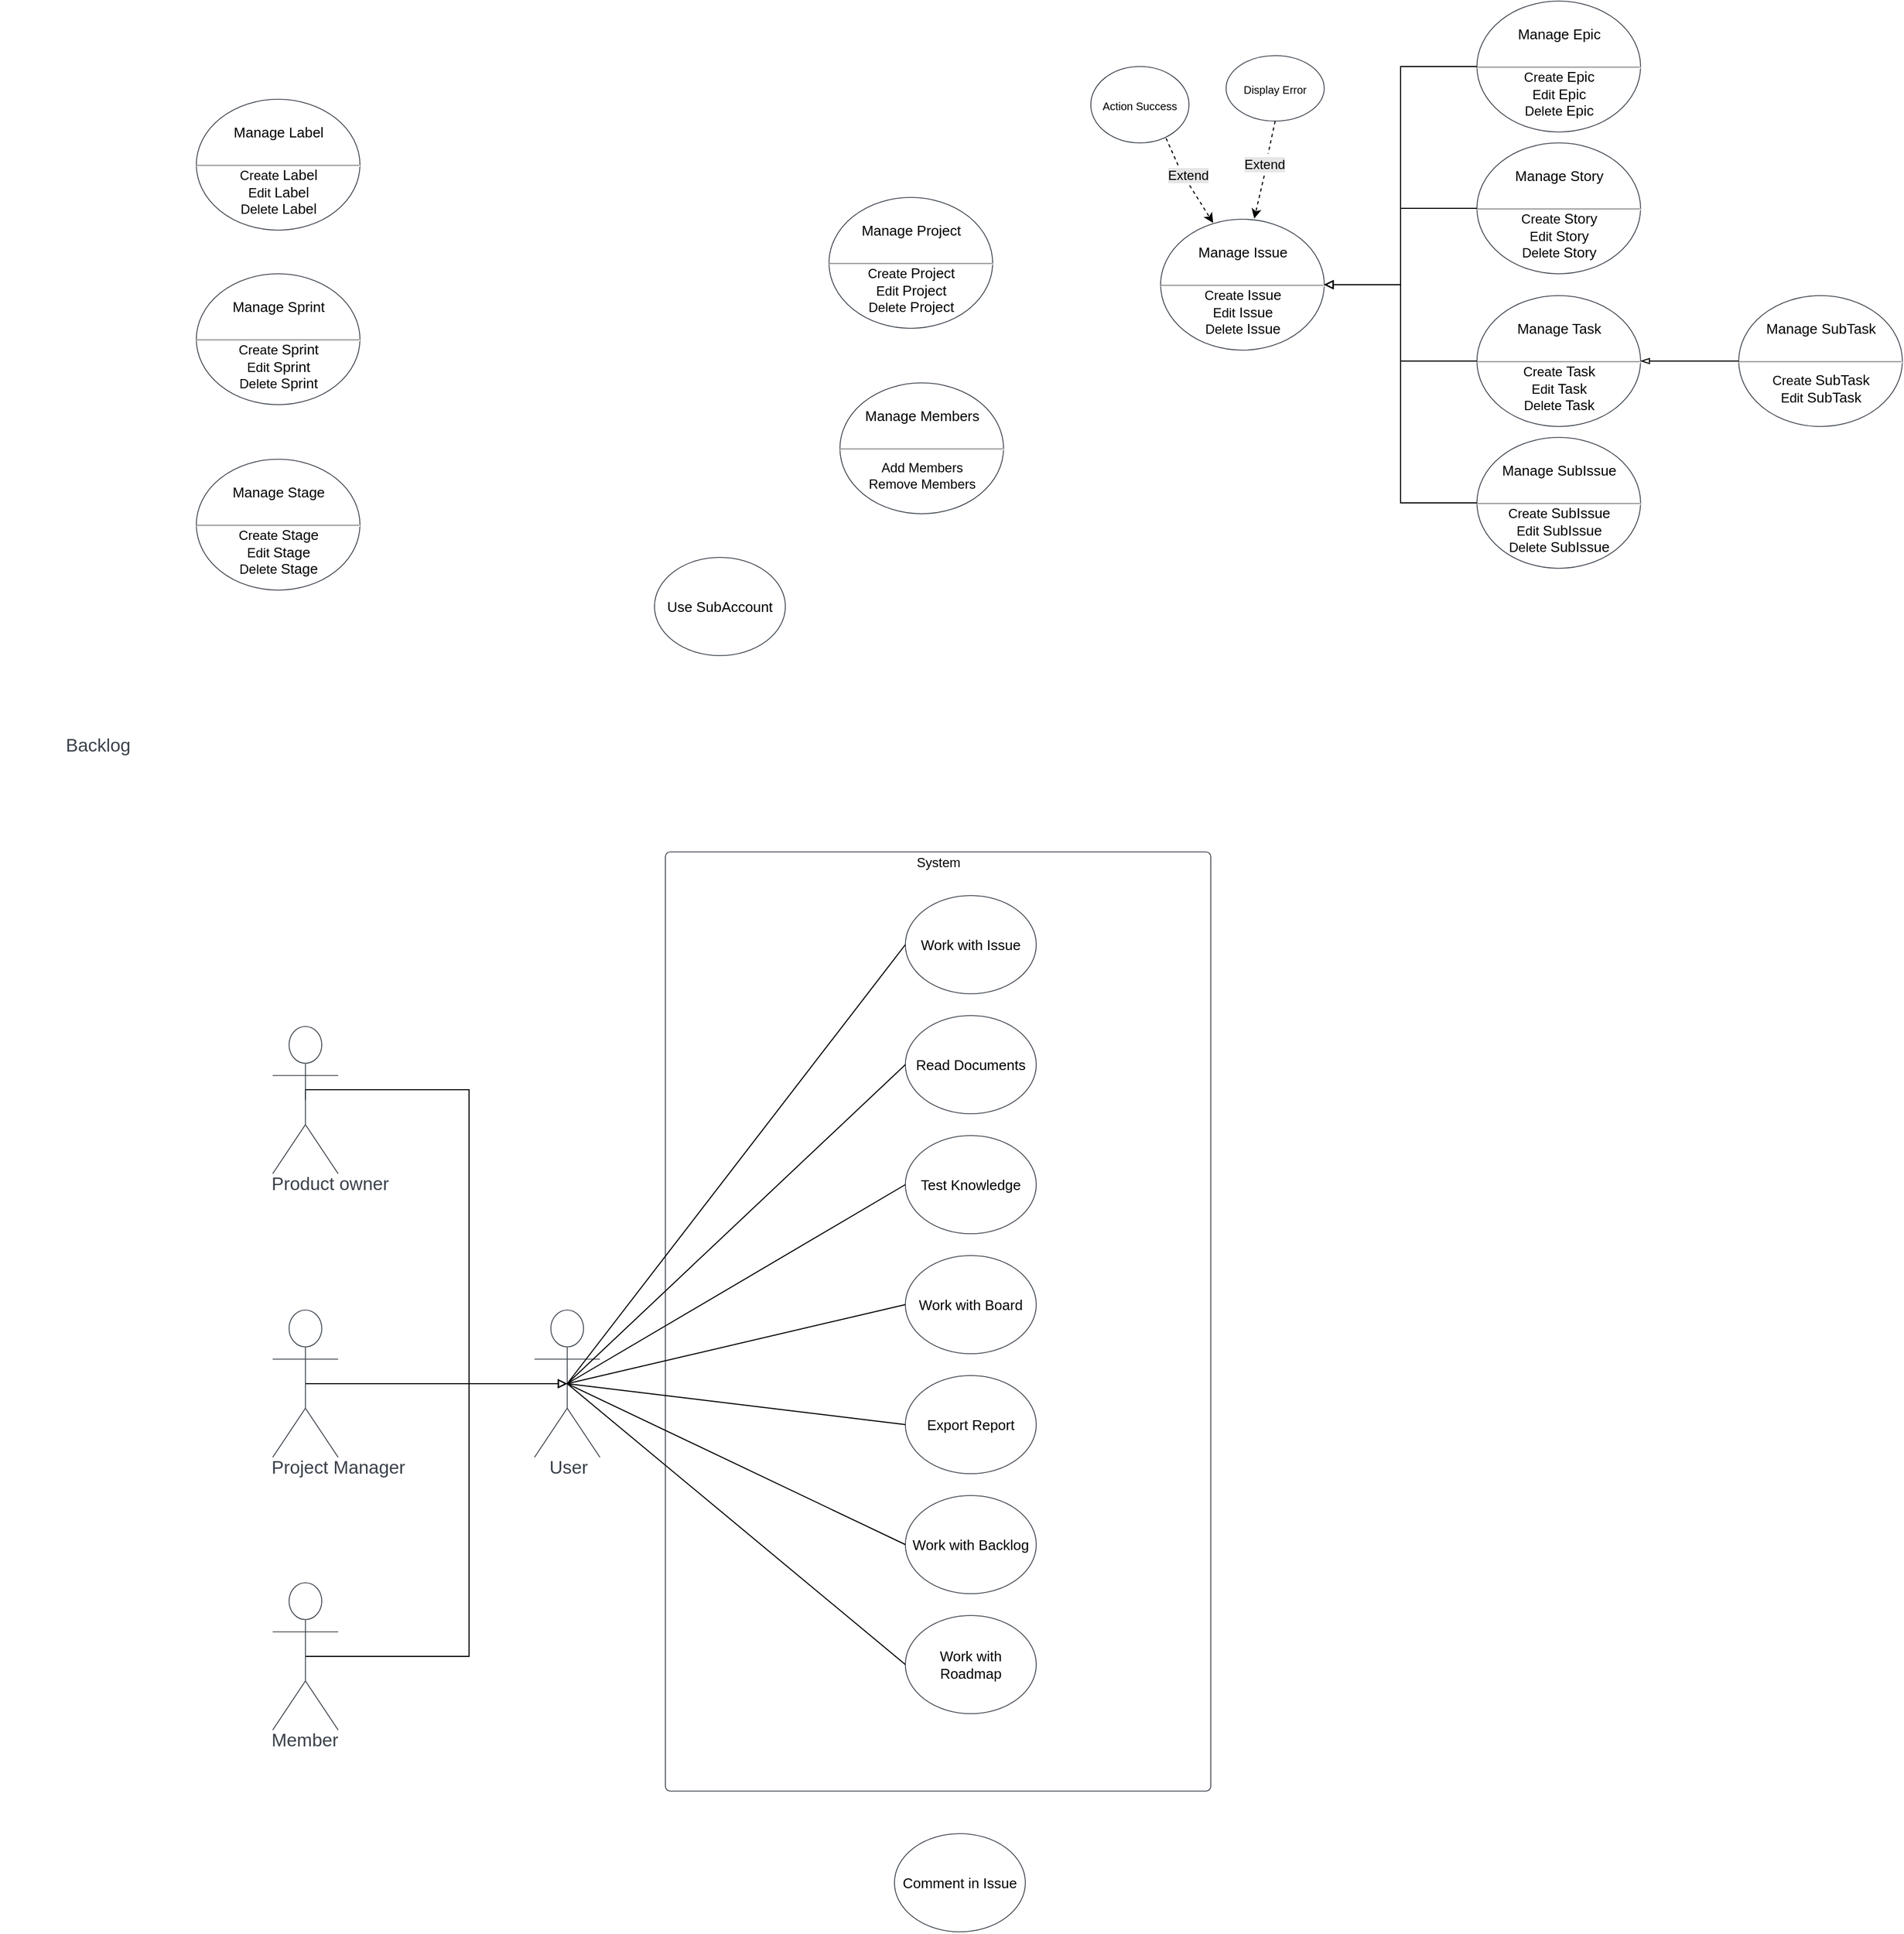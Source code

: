 <mxfile version="17.4.5" type="device" pages="5"><diagram name="General action of User" id="0783ab3e-0a74-02c8-0abd-f7b4e66b4bec"><mxGraphModel dx="4145" dy="958" grid="1" gridSize="10" guides="1" tooltips="1" connect="1" arrows="1" fold="1" page="1" pageScale="1" pageWidth="850" pageHeight="1100" background="none" math="0" shadow="0"><root><mxCell id="0"/><mxCell id="1" parent="0"/><UserObject label="" lucidchartObjectId="9MX.F7zpRUh7" id="6tV1nlAnFdPLGul3W0Mb-53"><mxCell style="html=1;overflow=block;blockSpacing=1;whiteSpace=wrap;container=1;pointerEvents=0;collapsible=0;recursiveResize=0;fontSize=16.7;fontColor=#3a414a;spacing=0;strokeColor=#3a414a;strokeOpacity=100;fillOpacity=0;rounded=1;absoluteArcSize=1;arcSize=9;fillColor=#000000;strokeWidth=0.8;" parent="1" vertex="1"><mxGeometry x="-1150" y="1000" width="500" height="861" as="geometry"/></mxCell></UserObject><mxCell id="FgD1RvkMvf7PxNO9iUgg-55" value="" style="group" vertex="1" connectable="0" parent="6tV1nlAnFdPLGul3W0Mb-53"><mxGeometry x="160" y="-430" width="150" height="120" as="geometry"/></mxCell><UserObject label="&lt;hr&gt;" lucidchartObjectId="uC~.240Fy0e5" id="FgD1RvkMvf7PxNO9iUgg-56"><mxCell style="html=1;overflow=block;blockSpacing=1;whiteSpace=wrap;ellipse;fontSize=13;spacing=0;strokeColor=#3a414a;strokeOpacity=100;rounded=1;absoluteArcSize=1;arcSize=9;strokeWidth=0.8;" vertex="1" parent="FgD1RvkMvf7PxNO9iUgg-55"><mxGeometry width="150" height="120" as="geometry"/></mxCell></UserObject><mxCell id="FgD1RvkMvf7PxNO9iUgg-57" value="&lt;span style=&quot;font-size: 13px&quot;&gt;Manage Members&lt;/span&gt;" style="text;html=1;align=center;verticalAlign=middle;resizable=0;points=[];autosize=1;strokeColor=none;fillColor=none;" vertex="1" parent="FgD1RvkMvf7PxNO9iUgg-55"><mxGeometry x="15" y="20" width="120" height="20" as="geometry"/></mxCell><mxCell id="FgD1RvkMvf7PxNO9iUgg-58" value="Add Members&lt;br&gt;Remove Members" style="text;html=1;align=center;verticalAlign=middle;resizable=0;points=[];autosize=1;strokeColor=none;fillColor=none;" vertex="1" parent="FgD1RvkMvf7PxNO9iUgg-55"><mxGeometry x="20" y="70" width="110" height="30" as="geometry"/></mxCell><mxCell id="FgD1RvkMvf7PxNO9iUgg-64" value="" style="group" vertex="1" connectable="0" parent="6tV1nlAnFdPLGul3W0Mb-53"><mxGeometry x="-430" y="-690" width="150" height="120" as="geometry"/></mxCell><UserObject label="&lt;hr&gt;" lucidchartObjectId="uC~.240Fy0e5" id="FgD1RvkMvf7PxNO9iUgg-65"><mxCell style="html=1;overflow=block;blockSpacing=1;whiteSpace=wrap;ellipse;fontSize=13;spacing=0;strokeColor=#3a414a;strokeOpacity=100;rounded=1;absoluteArcSize=1;arcSize=9;strokeWidth=0.8;" vertex="1" parent="FgD1RvkMvf7PxNO9iUgg-64"><mxGeometry width="150" height="120" as="geometry"/></mxCell></UserObject><mxCell id="FgD1RvkMvf7PxNO9iUgg-66" value="&lt;span style=&quot;font-size: 13px&quot;&gt;Manage Label&lt;/span&gt;" style="text;html=1;align=center;verticalAlign=middle;resizable=0;points=[];autosize=1;strokeColor=none;fillColor=none;" vertex="1" parent="FgD1RvkMvf7PxNO9iUgg-64"><mxGeometry x="25" y="20" width="100" height="20" as="geometry"/></mxCell><mxCell id="FgD1RvkMvf7PxNO9iUgg-67" value="Create&amp;nbsp;&lt;span style=&quot;font-size: 13px&quot;&gt;Label&lt;/span&gt;&lt;br&gt;Edit&amp;nbsp;&lt;span style=&quot;font-size: 13px&quot;&gt;Label&lt;/span&gt;&lt;br&gt;Delete&amp;nbsp;&lt;span style=&quot;font-size: 13px&quot;&gt;Label&lt;/span&gt;" style="text;html=1;align=center;verticalAlign=middle;resizable=0;points=[];autosize=1;strokeColor=none;fillColor=none;" vertex="1" parent="FgD1RvkMvf7PxNO9iUgg-64"><mxGeometry x="30" y="60" width="90" height="50" as="geometry"/></mxCell><UserObject label="Test Knowledge" lucidchartObjectId="TkY.1NcW-u3U" id="FgD1RvkMvf7PxNO9iUgg-73"><mxCell style="html=1;overflow=block;blockSpacing=1;whiteSpace=wrap;ellipse;fontSize=13;spacing=3.8;strokeColor=#3a414a;strokeOpacity=100;rounded=1;absoluteArcSize=1;arcSize=9;strokeWidth=0.8;" vertex="1" parent="6tV1nlAnFdPLGul3W0Mb-53"><mxGeometry x="220.0" y="260" width="120" height="90" as="geometry"/></mxCell></UserObject><mxCell id="48bD23sSpTf6xRcLrdCC-1" value="System" style="text;html=1;align=center;verticalAlign=middle;resizable=0;points=[];autosize=1;strokeColor=none;fillColor=none;" vertex="1" parent="6tV1nlAnFdPLGul3W0Mb-53"><mxGeometry x="220" width="60" height="20" as="geometry"/></mxCell><mxCell id="FgD1RvkMvf7PxNO9iUgg-47" value="" style="group" vertex="1" connectable="0" parent="6tV1nlAnFdPLGul3W0Mb-53"><mxGeometry x="-430" y="-530" width="150" height="120" as="geometry"/></mxCell><UserObject label="&lt;hr&gt;" lucidchartObjectId="uC~.240Fy0e5" id="FgD1RvkMvf7PxNO9iUgg-48"><mxCell style="html=1;overflow=block;blockSpacing=1;whiteSpace=wrap;ellipse;fontSize=13;spacing=0;strokeColor=#3a414a;strokeOpacity=100;rounded=1;absoluteArcSize=1;arcSize=9;strokeWidth=0.8;" vertex="1" parent="FgD1RvkMvf7PxNO9iUgg-47"><mxGeometry width="150" height="120" as="geometry"/></mxCell></UserObject><mxCell id="FgD1RvkMvf7PxNO9iUgg-49" value="&lt;span style=&quot;font-size: 13px&quot;&gt;Manage Sprint&lt;/span&gt;" style="text;html=1;align=center;verticalAlign=middle;resizable=0;points=[];autosize=1;strokeColor=none;fillColor=none;" vertex="1" parent="FgD1RvkMvf7PxNO9iUgg-47"><mxGeometry x="25" y="20" width="100" height="20" as="geometry"/></mxCell><mxCell id="FgD1RvkMvf7PxNO9iUgg-50" value="Create&amp;nbsp;&lt;span style=&quot;font-size: 13px&quot;&gt;Sprint&lt;/span&gt;&lt;br&gt;Edit&amp;nbsp;&lt;span style=&quot;font-size: 13px&quot;&gt;Sprint&lt;/span&gt;&lt;br&gt;Delete&amp;nbsp;&lt;span style=&quot;font-size: 13px&quot;&gt;Sprint&lt;/span&gt;" style="text;html=1;align=center;verticalAlign=middle;resizable=0;points=[];autosize=1;strokeColor=none;fillColor=none;" vertex="1" parent="FgD1RvkMvf7PxNO9iUgg-47"><mxGeometry x="30" y="60" width="90" height="50" as="geometry"/></mxCell><mxCell id="FgD1RvkMvf7PxNO9iUgg-107" value="" style="group" vertex="1" connectable="0" parent="6tV1nlAnFdPLGul3W0Mb-53"><mxGeometry x="150" y="-600" width="150" height="120" as="geometry"/></mxCell><UserObject label="&lt;hr&gt;" lucidchartObjectId="uC~.240Fy0e5" id="FgD1RvkMvf7PxNO9iUgg-108"><mxCell style="html=1;overflow=block;blockSpacing=1;whiteSpace=wrap;ellipse;fontSize=13;spacing=0;strokeColor=#3a414a;strokeOpacity=100;rounded=1;absoluteArcSize=1;arcSize=9;strokeWidth=0.8;" vertex="1" parent="FgD1RvkMvf7PxNO9iUgg-107"><mxGeometry width="150" height="120" as="geometry"/></mxCell></UserObject><mxCell id="FgD1RvkMvf7PxNO9iUgg-109" value="&lt;span style=&quot;font-size: 13px&quot;&gt;Manage Project&lt;/span&gt;" style="text;html=1;align=center;verticalAlign=middle;resizable=0;points=[];autosize=1;strokeColor=none;fillColor=none;" vertex="1" parent="FgD1RvkMvf7PxNO9iUgg-107"><mxGeometry x="20" y="20" width="110" height="20" as="geometry"/></mxCell><mxCell id="FgD1RvkMvf7PxNO9iUgg-110" value="Create&amp;nbsp;&lt;span style=&quot;font-size: 13px&quot;&gt;Project&lt;/span&gt;&lt;br&gt;Edit&amp;nbsp;&lt;span style=&quot;font-size: 13px&quot;&gt;Project&lt;br&gt;&lt;/span&gt;&lt;span&gt;Delete&amp;nbsp;&lt;/span&gt;&lt;span style=&quot;font-size: 13px&quot;&gt;Project&lt;/span&gt;" style="text;html=1;align=center;verticalAlign=middle;resizable=0;points=[];autosize=1;strokeColor=none;fillColor=none;" vertex="1" parent="FgD1RvkMvf7PxNO9iUgg-107"><mxGeometry x="25" y="60" width="100" height="50" as="geometry"/></mxCell><UserObject label="Read Documents" lucidchartObjectId="TkY.1NcW-u3U" id="FgD1RvkMvf7PxNO9iUgg-72"><mxCell style="html=1;overflow=block;blockSpacing=1;whiteSpace=wrap;ellipse;fontSize=13;spacing=3.8;strokeColor=#3a414a;strokeOpacity=100;rounded=1;absoluteArcSize=1;arcSize=9;strokeWidth=0.8;" vertex="1" parent="6tV1nlAnFdPLGul3W0Mb-53"><mxGeometry x="220" y="150" width="120" height="90" as="geometry"/></mxCell></UserObject><UserObject label="Work with&amp;nbsp;Issue" lucidchartObjectId="pWY.l019-CaU" id="FgD1RvkMvf7PxNO9iUgg-24"><mxCell style="html=1;overflow=block;blockSpacing=1;whiteSpace=wrap;ellipse;fontSize=13;spacing=3.8;strokeColor=#3a414a;strokeOpacity=100;rounded=1;absoluteArcSize=1;arcSize=9;strokeWidth=0.8;" vertex="1" parent="6tV1nlAnFdPLGul3W0Mb-53"><mxGeometry x="220" y="40" width="120" height="90" as="geometry"/></mxCell></UserObject><mxCell id="FgD1RvkMvf7PxNO9iUgg-59" value="" style="group" vertex="1" connectable="0" parent="6tV1nlAnFdPLGul3W0Mb-53"><mxGeometry x="-430" y="-360" width="150" height="120" as="geometry"/></mxCell><UserObject label="&lt;hr&gt;" lucidchartObjectId="uC~.240Fy0e5" id="FgD1RvkMvf7PxNO9iUgg-60"><mxCell style="html=1;overflow=block;blockSpacing=1;whiteSpace=wrap;ellipse;fontSize=13;spacing=0;strokeColor=#3a414a;strokeOpacity=100;rounded=1;absoluteArcSize=1;arcSize=9;strokeWidth=0.8;" vertex="1" parent="FgD1RvkMvf7PxNO9iUgg-59"><mxGeometry width="150" height="120" as="geometry"/></mxCell></UserObject><mxCell id="FgD1RvkMvf7PxNO9iUgg-61" value="&lt;span style=&quot;font-size: 13px&quot;&gt;Manage Stage&lt;/span&gt;" style="text;html=1;align=center;verticalAlign=middle;resizable=0;points=[];autosize=1;strokeColor=none;fillColor=none;" vertex="1" parent="FgD1RvkMvf7PxNO9iUgg-59"><mxGeometry x="25" y="20" width="100" height="20" as="geometry"/></mxCell><mxCell id="FgD1RvkMvf7PxNO9iUgg-62" value="Create&amp;nbsp;&lt;span style=&quot;font-size: 13px&quot;&gt;Stage&lt;/span&gt;&lt;br&gt;Edit&amp;nbsp;&lt;span style=&quot;font-size: 13px&quot;&gt;Stage&lt;/span&gt;&lt;br&gt;Delete&amp;nbsp;&lt;span style=&quot;font-size: 13px&quot;&gt;Stage&lt;/span&gt;" style="text;html=1;align=center;verticalAlign=middle;resizable=0;points=[];autosize=1;strokeColor=none;fillColor=none;" vertex="1" parent="FgD1RvkMvf7PxNO9iUgg-59"><mxGeometry x="30" y="60" width="90" height="50" as="geometry"/></mxCell><UserObject label="Export Report" lucidchartObjectId="TkY.1NcW-u3U" id="FgD1RvkMvf7PxNO9iUgg-74"><mxCell style="html=1;overflow=block;blockSpacing=1;whiteSpace=wrap;ellipse;fontSize=13;spacing=3.8;strokeColor=#3a414a;strokeOpacity=100;rounded=1;absoluteArcSize=1;arcSize=9;strokeWidth=0.8;" vertex="1" parent="6tV1nlAnFdPLGul3W0Mb-53"><mxGeometry x="220" y="480" width="120" height="90" as="geometry"/></mxCell></UserObject><UserObject label="Work with Roadmap" lucidchartObjectId="pWY.l019-CaU" id="ZqMRxFsC7WuEQ6VFSjhd-1"><mxCell style="html=1;overflow=block;blockSpacing=1;whiteSpace=wrap;ellipse;fontSize=13;spacing=3.8;strokeColor=#3a414a;strokeOpacity=100;rounded=1;absoluteArcSize=1;arcSize=9;strokeWidth=0.8;" vertex="1" parent="6tV1nlAnFdPLGul3W0Mb-53"><mxGeometry x="220" y="700" width="120" height="90" as="geometry"/></mxCell></UserObject><UserObject label="Work with&amp;nbsp;Board" lucidchartObjectId="pWY.l019-CaU" id="ZqMRxFsC7WuEQ6VFSjhd-3"><mxCell style="html=1;overflow=block;blockSpacing=1;whiteSpace=wrap;ellipse;fontSize=13;spacing=3.8;strokeColor=#3a414a;strokeOpacity=100;rounded=1;absoluteArcSize=1;arcSize=9;strokeWidth=0.8;" vertex="1" parent="6tV1nlAnFdPLGul3W0Mb-53"><mxGeometry x="220" y="370" width="120" height="90" as="geometry"/></mxCell></UserObject><UserObject label="Work with&amp;nbsp;Backlog" lucidchartObjectId="pWY.l019-CaU" id="ZqMRxFsC7WuEQ6VFSjhd-2"><mxCell style="html=1;overflow=block;blockSpacing=1;whiteSpace=wrap;ellipse;fontSize=13;spacing=3.8;strokeColor=#3a414a;strokeOpacity=100;rounded=1;absoluteArcSize=1;arcSize=9;strokeWidth=0.8;" vertex="1" parent="6tV1nlAnFdPLGul3W0Mb-53"><mxGeometry x="220" y="590" width="120" height="90" as="geometry"/></mxCell></UserObject><UserObject label="Backlog" lucidchartObjectId="~MX.4BYvLD6m" id="6tV1nlAnFdPLGul3W0Mb-54"><mxCell style="html=1;overflow=block;blockSpacing=1;whiteSpace=wrap;fontSize=16.7;fontColor=#3a414a;spacing=0;fillColor=#ffffff;strokeWidth=1.5;strokeColor=none;" parent="1" vertex="1"><mxGeometry x="-1760" y="880" width="180" height="45" as="geometry"/></mxCell></UserObject><mxCell id="FgD1RvkMvf7PxNO9iUgg-12" style="edgeStyle=orthogonalEdgeStyle;rounded=0;orthogonalLoop=1;jettySize=auto;html=1;exitX=0.5;exitY=0.5;exitDx=0;exitDy=0;exitPerimeter=0;entryX=0.5;entryY=0.5;entryDx=0;entryDy=0;entryPerimeter=0;endArrow=block;endFill=0;" edge="1" parent="1" source="6tV1nlAnFdPLGul3W0Mb-55" target="FgD1RvkMvf7PxNO9iUgg-105"><mxGeometry relative="1" as="geometry"><mxPoint x="-1275.0" y="1495" as="targetPoint"/><Array as="points"><mxPoint x="-1330" y="1218"/><mxPoint x="-1330" y="1488"/></Array></mxGeometry></mxCell><UserObject label="Product owner" lucidchartObjectId="TNX.0SlXahP6" id="6tV1nlAnFdPLGul3W0Mb-55"><mxCell style="html=1;overflow=block;blockSpacing=1;shape=umlActor;labelPosition=center;verticalLabelPosition=bottom;verticalAlign=top;whiteSpace=nowrap;fontSize=16.7;fontColor=#3a414a;spacing=0;strokeColor=#3a414a;strokeOpacity=100;rounded=1;absoluteArcSize=1;arcSize=9;strokeWidth=0.8;" parent="1" vertex="1"><mxGeometry x="-1510" y="1160" width="60" height="135" as="geometry"/></mxCell></UserObject><mxCell id="FgD1RvkMvf7PxNO9iUgg-16" style="edgeStyle=none;rounded=0;orthogonalLoop=1;jettySize=auto;html=1;exitX=0.5;exitY=0.5;exitDx=0;exitDy=0;exitPerimeter=0;entryX=0.5;entryY=0.5;entryDx=0;entryDy=0;entryPerimeter=0;endArrow=block;endFill=0;" edge="1" parent="1" source="6tV1nlAnFdPLGul3W0Mb-56" target="FgD1RvkMvf7PxNO9iUgg-105"><mxGeometry relative="1" as="geometry"><mxPoint x="-1275.0" y="1495" as="targetPoint"/></mxGeometry></mxCell><UserObject label="Project Manager" lucidchartObjectId="TOX.cnv9FldG" id="6tV1nlAnFdPLGul3W0Mb-56"><mxCell style="html=1;overflow=block;blockSpacing=1;shape=umlActor;labelPosition=center;verticalLabelPosition=bottom;verticalAlign=top;whiteSpace=nowrap;fontSize=16.7;fontColor=#3a414a;spacing=0;strokeColor=#3a414a;strokeOpacity=100;rounded=1;absoluteArcSize=1;arcSize=9;strokeWidth=0.8;" parent="1" vertex="1"><mxGeometry x="-1510" y="1420" width="60" height="135" as="geometry"/></mxCell></UserObject><mxCell id="FgD1RvkMvf7PxNO9iUgg-18" style="rounded=0;orthogonalLoop=1;jettySize=auto;html=1;exitX=0.5;exitY=0.5;exitDx=0;exitDy=0;exitPerimeter=0;edgeStyle=orthogonalEdgeStyle;endArrow=block;endFill=0;entryX=0.5;entryY=0.5;entryDx=0;entryDy=0;entryPerimeter=0;" edge="1" parent="1" source="6tV1nlAnFdPLGul3W0Mb-58" target="FgD1RvkMvf7PxNO9iUgg-105"><mxGeometry relative="1" as="geometry"><mxPoint x="-1770" y="1500" as="targetPoint"/><Array as="points"><mxPoint x="-1330" y="1738"/><mxPoint x="-1330" y="1488"/></Array></mxGeometry></mxCell><UserObject label="Member" lucidchartObjectId="8OX.NVn9mZf4" id="6tV1nlAnFdPLGul3W0Mb-58"><mxCell style="html=1;overflow=block;blockSpacing=1;shape=umlActor;labelPosition=center;verticalLabelPosition=bottom;verticalAlign=top;whiteSpace=nowrap;fontSize=16.7;fontColor=#3a414a;spacing=0;strokeColor=#3a414a;strokeOpacity=100;rounded=1;absoluteArcSize=1;arcSize=9;strokeWidth=0.8;" parent="1" vertex="1"><mxGeometry x="-1510" y="1670" width="60" height="135" as="geometry"/></mxCell></UserObject><UserObject label="&amp;nbsp;User" lucidchartObjectId="WOX.MkSxOAm~" id="FgD1RvkMvf7PxNO9iUgg-105"><mxCell style="html=1;overflow=block;blockSpacing=1;shape=umlActor;labelPosition=center;verticalLabelPosition=bottom;verticalAlign=top;whiteSpace=nowrap;fontSize=16.7;fontColor=#3a414a;spacing=0;strokeColor=#3a414a;strokeOpacity=100;rounded=1;absoluteArcSize=1;arcSize=9;strokeWidth=0.8;" vertex="1" parent="1"><mxGeometry x="-1270" y="1420" width="60" height="135" as="geometry"/></mxCell></UserObject><mxCell id="FgD1RvkMvf7PxNO9iUgg-286" value="" style="group" vertex="1" connectable="0" parent="1"><mxGeometry x="-760" y="220" width="744" height="520" as="geometry"/></mxCell><mxCell id="FgD1RvkMvf7PxNO9iUgg-247" value="" style="group" vertex="1" connectable="0" parent="FgD1RvkMvf7PxNO9iUgg-286"><mxGeometry x="64" width="440" height="520" as="geometry"/></mxCell><mxCell id="FgD1RvkMvf7PxNO9iUgg-248" value="" style="group" vertex="1" connectable="0" parent="FgD1RvkMvf7PxNO9iUgg-247"><mxGeometry x="290" y="400" width="150" height="120" as="geometry"/></mxCell><UserObject label="&lt;hr&gt;" lucidchartObjectId="uC~.240Fy0e5" id="FgD1RvkMvf7PxNO9iUgg-249"><mxCell style="html=1;overflow=block;blockSpacing=1;whiteSpace=wrap;ellipse;fontSize=13;spacing=0;strokeColor=#3a414a;strokeOpacity=100;rounded=1;absoluteArcSize=1;arcSize=9;strokeWidth=0.8;" vertex="1" parent="FgD1RvkMvf7PxNO9iUgg-248"><mxGeometry width="150" height="120" as="geometry"/></mxCell></UserObject><mxCell id="FgD1RvkMvf7PxNO9iUgg-250" value="&lt;span style=&quot;font-size: 13px&quot;&gt;Manage&amp;nbsp;&lt;/span&gt;&lt;span style=&quot;font-size: 13px&quot;&gt;Sub&lt;/span&gt;&lt;span style=&quot;font-size: 13px&quot;&gt;Issue&lt;/span&gt;" style="text;html=1;align=center;verticalAlign=middle;resizable=0;points=[];autosize=1;strokeColor=none;fillColor=none;" vertex="1" parent="FgD1RvkMvf7PxNO9iUgg-248"><mxGeometry x="15" y="20" width="120" height="20" as="geometry"/></mxCell><mxCell id="FgD1RvkMvf7PxNO9iUgg-251" value="Create&amp;nbsp;&lt;span style=&quot;font-size: 13px&quot;&gt;Sub&lt;/span&gt;&lt;span style=&quot;font-size: 13px&quot;&gt;Issue&lt;/span&gt;&lt;br&gt;Edit&amp;nbsp;&lt;span style=&quot;font-size: 13px&quot;&gt;Sub&lt;/span&gt;&lt;span style=&quot;font-size: 13px&quot;&gt;Issue&lt;/span&gt;&lt;br&gt;Delete&amp;nbsp;&lt;span style=&quot;font-size: 13px&quot;&gt;Sub&lt;/span&gt;&lt;span style=&quot;font-size: 13px&quot;&gt;Issue&lt;/span&gt;" style="text;html=1;align=center;verticalAlign=middle;resizable=0;points=[];autosize=1;strokeColor=none;fillColor=none;" vertex="1" parent="FgD1RvkMvf7PxNO9iUgg-248"><mxGeometry x="20" y="60" width="110" height="50" as="geometry"/></mxCell><mxCell id="FgD1RvkMvf7PxNO9iUgg-252" value="" style="group" vertex="1" connectable="0" parent="FgD1RvkMvf7PxNO9iUgg-247"><mxGeometry width="440" height="460" as="geometry"/></mxCell><mxCell id="FgD1RvkMvf7PxNO9iUgg-253" value="" style="endArrow=block;html=1;rounded=0;endFill=0;exitX=0;exitY=0.5;exitDx=0;exitDy=0;edgeStyle=orthogonalEdgeStyle;" edge="1" parent="FgD1RvkMvf7PxNO9iUgg-252" source="FgD1RvkMvf7PxNO9iUgg-249"><mxGeometry width="50" height="50" relative="1" as="geometry"><mxPoint x="1284" y="-670" as="sourcePoint"/><mxPoint x="150" y="260" as="targetPoint"/><Array as="points"><mxPoint x="220" y="460"/><mxPoint x="220" y="260"/></Array></mxGeometry></mxCell><mxCell id="FgD1RvkMvf7PxNO9iUgg-254" value="" style="group" vertex="1" connectable="0" parent="FgD1RvkMvf7PxNO9iUgg-252"><mxGeometry x="290" width="150" height="120" as="geometry"/></mxCell><UserObject label="&lt;hr&gt;" lucidchartObjectId="uC~.240Fy0e5" id="FgD1RvkMvf7PxNO9iUgg-255"><mxCell style="html=1;overflow=block;blockSpacing=1;whiteSpace=wrap;ellipse;fontSize=13;spacing=0;strokeColor=#3a414a;strokeOpacity=100;rounded=1;absoluteArcSize=1;arcSize=9;strokeWidth=0.8;" vertex="1" parent="FgD1RvkMvf7PxNO9iUgg-254"><mxGeometry width="150" height="120" as="geometry"/></mxCell></UserObject><mxCell id="FgD1RvkMvf7PxNO9iUgg-256" value="&lt;span style=&quot;font-size: 13px&quot;&gt;Manage Epic&lt;/span&gt;" style="text;html=1;align=center;verticalAlign=middle;resizable=0;points=[];autosize=1;strokeColor=none;fillColor=none;" vertex="1" parent="FgD1RvkMvf7PxNO9iUgg-254"><mxGeometry x="30" y="20" width="90" height="20" as="geometry"/></mxCell><mxCell id="FgD1RvkMvf7PxNO9iUgg-257" value="Create&amp;nbsp;&lt;span style=&quot;font-size: 13px&quot;&gt;Epic&lt;/span&gt;&lt;br&gt;Edit&amp;nbsp;&lt;span style=&quot;font-size: 13px&quot;&gt;Epic&lt;/span&gt;&lt;br&gt;Delete&amp;nbsp;&lt;span style=&quot;font-size: 13px&quot;&gt;Epic&lt;/span&gt;" style="text;html=1;align=center;verticalAlign=middle;resizable=0;points=[];autosize=1;strokeColor=none;fillColor=none;" vertex="1" parent="FgD1RvkMvf7PxNO9iUgg-254"><mxGeometry x="35" y="60" width="80" height="50" as="geometry"/></mxCell><mxCell id="FgD1RvkMvf7PxNO9iUgg-258" value="" style="group" vertex="1" connectable="0" parent="FgD1RvkMvf7PxNO9iUgg-252"><mxGeometry y="200" width="150" height="120" as="geometry"/></mxCell><UserObject label="&lt;hr&gt;" lucidchartObjectId="uC~.240Fy0e5" id="FgD1RvkMvf7PxNO9iUgg-259"><mxCell style="html=1;overflow=block;blockSpacing=1;whiteSpace=wrap;ellipse;fontSize=13;spacing=0;strokeColor=#3a414a;strokeOpacity=100;rounded=1;absoluteArcSize=1;arcSize=9;strokeWidth=0.8;" vertex="1" parent="FgD1RvkMvf7PxNO9iUgg-258"><mxGeometry width="150" height="120" as="geometry"/></mxCell></UserObject><mxCell id="FgD1RvkMvf7PxNO9iUgg-260" value="&lt;span style=&quot;font-size: 13px&quot;&gt;Manage Issue&lt;/span&gt;" style="text;html=1;align=center;verticalAlign=middle;resizable=0;points=[];autosize=1;strokeColor=none;fillColor=none;" vertex="1" parent="FgD1RvkMvf7PxNO9iUgg-258"><mxGeometry x="25" y="20" width="100" height="20" as="geometry"/></mxCell><mxCell id="FgD1RvkMvf7PxNO9iUgg-261" value="Create&amp;nbsp;&lt;span style=&quot;font-size: 13px&quot;&gt;Issue&lt;/span&gt;&lt;br&gt;Edit&amp;nbsp;&lt;span style=&quot;font-size: 13px&quot;&gt;Issue&lt;/span&gt;&lt;br&gt;Delete&amp;nbsp;&lt;span style=&quot;font-size: 13px&quot;&gt;Issue&lt;/span&gt;" style="text;html=1;align=center;verticalAlign=middle;resizable=0;points=[];autosize=1;strokeColor=none;fillColor=none;" vertex="1" parent="FgD1RvkMvf7PxNO9iUgg-258"><mxGeometry x="30" y="60" width="90" height="50" as="geometry"/></mxCell><mxCell id="FgD1RvkMvf7PxNO9iUgg-262" value="" style="group" vertex="1" connectable="0" parent="FgD1RvkMvf7PxNO9iUgg-252"><mxGeometry x="290" y="130" width="150" height="120" as="geometry"/></mxCell><UserObject label="&lt;hr&gt;" lucidchartObjectId="uC~.240Fy0e5" id="FgD1RvkMvf7PxNO9iUgg-263"><mxCell style="html=1;overflow=block;blockSpacing=1;whiteSpace=wrap;ellipse;fontSize=13;spacing=0;strokeColor=#3a414a;strokeOpacity=100;rounded=1;absoluteArcSize=1;arcSize=9;strokeWidth=0.8;" vertex="1" parent="FgD1RvkMvf7PxNO9iUgg-262"><mxGeometry width="150" height="120" as="geometry"/></mxCell></UserObject><mxCell id="FgD1RvkMvf7PxNO9iUgg-264" value="&lt;span style=&quot;font-size: 13px&quot;&gt;Manage Story&lt;/span&gt;" style="text;html=1;align=center;verticalAlign=middle;resizable=0;points=[];autosize=1;strokeColor=none;fillColor=none;" vertex="1" parent="FgD1RvkMvf7PxNO9iUgg-262"><mxGeometry x="25" y="20" width="100" height="20" as="geometry"/></mxCell><mxCell id="FgD1RvkMvf7PxNO9iUgg-265" value="Create&amp;nbsp;&lt;span style=&quot;font-size: 13px&quot;&gt;Story&lt;/span&gt;&lt;br&gt;Edit&amp;nbsp;&lt;span style=&quot;font-size: 13px&quot;&gt;Story&lt;/span&gt;&lt;br&gt;Delete&amp;nbsp;&lt;span style=&quot;font-size: 13px&quot;&gt;Story&lt;/span&gt;" style="text;html=1;align=center;verticalAlign=middle;resizable=0;points=[];autosize=1;strokeColor=none;fillColor=none;" vertex="1" parent="FgD1RvkMvf7PxNO9iUgg-262"><mxGeometry x="30" y="60" width="90" height="50" as="geometry"/></mxCell><mxCell id="FgD1RvkMvf7PxNO9iUgg-266" value="" style="group" vertex="1" connectable="0" parent="FgD1RvkMvf7PxNO9iUgg-252"><mxGeometry x="290" y="270" width="150" height="120" as="geometry"/></mxCell><UserObject label="&lt;hr&gt;" lucidchartObjectId="uC~.240Fy0e5" id="FgD1RvkMvf7PxNO9iUgg-267"><mxCell style="html=1;overflow=block;blockSpacing=1;whiteSpace=wrap;ellipse;fontSize=13;spacing=0;strokeColor=#3a414a;strokeOpacity=100;rounded=1;absoluteArcSize=1;arcSize=9;strokeWidth=0.8;" vertex="1" parent="FgD1RvkMvf7PxNO9iUgg-266"><mxGeometry width="150" height="120" as="geometry"/></mxCell></UserObject><mxCell id="FgD1RvkMvf7PxNO9iUgg-268" value="&lt;span style=&quot;font-size: 13px&quot;&gt;Manage Task&lt;/span&gt;" style="text;html=1;align=center;verticalAlign=middle;resizable=0;points=[];autosize=1;strokeColor=none;fillColor=none;" vertex="1" parent="FgD1RvkMvf7PxNO9iUgg-266"><mxGeometry x="30" y="20" width="90" height="20" as="geometry"/></mxCell><mxCell id="FgD1RvkMvf7PxNO9iUgg-269" value="Create&amp;nbsp;&lt;span style=&quot;font-size: 13px&quot;&gt;Task&lt;/span&gt;&lt;br&gt;Edit&amp;nbsp;&lt;span style=&quot;font-size: 13px&quot;&gt;Task&lt;/span&gt;&lt;br&gt;Delete&amp;nbsp;&lt;span style=&quot;font-size: 13px&quot;&gt;Task&lt;/span&gt;" style="text;html=1;align=center;verticalAlign=middle;resizable=0;points=[];autosize=1;strokeColor=none;fillColor=none;" vertex="1" parent="FgD1RvkMvf7PxNO9iUgg-266"><mxGeometry x="35" y="60" width="80" height="50" as="geometry"/></mxCell><mxCell id="FgD1RvkMvf7PxNO9iUgg-270" value="" style="endArrow=block;html=1;rounded=0;endFill=0;exitX=0;exitY=0.5;exitDx=0;exitDy=0;edgeStyle=orthogonalEdgeStyle;entryX=1;entryY=0.5;entryDx=0;entryDy=0;" edge="1" parent="FgD1RvkMvf7PxNO9iUgg-252" source="FgD1RvkMvf7PxNO9iUgg-255" target="FgD1RvkMvf7PxNO9iUgg-259"><mxGeometry width="50" height="50" relative="1" as="geometry"><mxPoint x="-240" y="270" as="sourcePoint"/><mxPoint x="210" y="190" as="targetPoint"/></mxGeometry></mxCell><mxCell id="FgD1RvkMvf7PxNO9iUgg-271" value="" style="endArrow=block;html=1;rounded=0;endFill=0;" edge="1" parent="FgD1RvkMvf7PxNO9iUgg-252"><mxGeometry width="50" height="50" relative="1" as="geometry"><mxPoint x="290" y="190" as="sourcePoint"/><mxPoint x="150" y="260" as="targetPoint"/><Array as="points"><mxPoint x="220" y="190"/><mxPoint x="220" y="260"/></Array></mxGeometry></mxCell><mxCell id="FgD1RvkMvf7PxNO9iUgg-272" value="" style="endArrow=block;html=1;rounded=0;endFill=0;edgeStyle=orthogonalEdgeStyle;" edge="1" parent="FgD1RvkMvf7PxNO9iUgg-252"><mxGeometry width="50" height="50" relative="1" as="geometry"><mxPoint x="290" y="330" as="sourcePoint"/><mxPoint x="150" y="260" as="targetPoint"/><Array as="points"><mxPoint x="220" y="330"/><mxPoint x="220" y="260"/></Array></mxGeometry></mxCell><UserObject label="&lt;font size=&quot;1&quot;&gt;Display Error&lt;/font&gt;" lucidchartObjectId="TkY.1NcW-u3U" id="FgD1RvkMvf7PxNO9iUgg-273"><mxCell style="html=1;overflow=block;blockSpacing=1;whiteSpace=wrap;ellipse;fontSize=13;spacing=3.8;strokeColor=#3a414a;strokeOpacity=100;rounded=1;absoluteArcSize=1;arcSize=9;strokeWidth=0.8;" vertex="1" parent="FgD1RvkMvf7PxNO9iUgg-252"><mxGeometry x="60" y="50" width="90" height="60" as="geometry"/></mxCell></UserObject><mxCell id="FgD1RvkMvf7PxNO9iUgg-274" value="" style="endArrow=classic;html=1;rounded=0;exitX=0.5;exitY=1;exitDx=0;exitDy=0;entryX=0.572;entryY=-0.005;entryDx=0;entryDy=0;entryPerimeter=0;dashed=1;startArrow=none;" edge="1" parent="FgD1RvkMvf7PxNO9iUgg-252" source="FgD1RvkMvf7PxNO9iUgg-275" target="FgD1RvkMvf7PxNO9iUgg-259"><mxGeometry width="50" height="50" relative="1" as="geometry"><mxPoint x="-164" y="120" as="sourcePoint"/><mxPoint x="-114" y="70" as="targetPoint"/></mxGeometry></mxCell><mxCell id="FgD1RvkMvf7PxNO9iUgg-275" value="&lt;span style=&quot;background-color: rgb(230 , 230 , 230)&quot;&gt;Extend&lt;/span&gt;" style="text;html=1;align=center;verticalAlign=middle;resizable=0;points=[];autosize=1;strokeColor=none;fillColor=none;" vertex="1" parent="FgD1RvkMvf7PxNO9iUgg-252"><mxGeometry x="70" y="140" width="50" height="20" as="geometry"/></mxCell><mxCell id="FgD1RvkMvf7PxNO9iUgg-276" value="" style="endArrow=none;html=1;rounded=0;exitX=0.5;exitY=1;exitDx=0;exitDy=0;entryX=0.572;entryY=-0.005;entryDx=0;entryDy=0;entryPerimeter=0;dashed=1;" edge="1" parent="FgD1RvkMvf7PxNO9iUgg-252" source="FgD1RvkMvf7PxNO9iUgg-273" target="FgD1RvkMvf7PxNO9iUgg-275"><mxGeometry width="50" height="50" relative="1" as="geometry"><mxPoint x="-971" y="1140" as="sourcePoint"/><mxPoint x="-990.2" y="1229.4" as="targetPoint"/></mxGeometry></mxCell><mxCell id="FgD1RvkMvf7PxNO9iUgg-277" value="" style="group" vertex="1" connectable="0" parent="FgD1RvkMvf7PxNO9iUgg-286"><mxGeometry x="594" y="270" width="150" height="120" as="geometry"/></mxCell><UserObject label="&lt;hr&gt;" lucidchartObjectId="uC~.240Fy0e5" id="FgD1RvkMvf7PxNO9iUgg-278"><mxCell style="html=1;overflow=block;blockSpacing=1;whiteSpace=wrap;ellipse;fontSize=13;spacing=0;strokeColor=#3a414a;strokeOpacity=100;rounded=1;absoluteArcSize=1;arcSize=9;strokeWidth=0.8;" vertex="1" parent="FgD1RvkMvf7PxNO9iUgg-277"><mxGeometry width="150" height="120" as="geometry"/></mxCell></UserObject><mxCell id="FgD1RvkMvf7PxNO9iUgg-279" value="&lt;span style=&quot;font-size: 13px&quot;&gt;Manage SubTask&lt;/span&gt;" style="text;html=1;align=center;verticalAlign=middle;resizable=0;points=[];autosize=1;strokeColor=none;fillColor=none;" vertex="1" parent="FgD1RvkMvf7PxNO9iUgg-277"><mxGeometry x="15" y="20" width="120" height="20" as="geometry"/></mxCell><mxCell id="FgD1RvkMvf7PxNO9iUgg-280" value="Create&amp;nbsp;&lt;span style=&quot;font-size: 13px&quot;&gt;SubTask&lt;/span&gt;&lt;br&gt;Edit&amp;nbsp;&lt;span style=&quot;font-size: 13px&quot;&gt;SubTask&lt;/span&gt;" style="text;html=1;align=center;verticalAlign=middle;resizable=0;points=[];autosize=1;strokeColor=none;fillColor=none;" vertex="1" parent="FgD1RvkMvf7PxNO9iUgg-277"><mxGeometry x="20" y="70" width="110" height="30" as="geometry"/></mxCell><mxCell id="FgD1RvkMvf7PxNO9iUgg-281" value="" style="endArrow=blockThin;html=1;rounded=0;endFill=0;entryX=1;entryY=0.5;entryDx=0;entryDy=0;exitX=0;exitY=0.5;exitDx=0;exitDy=0;" edge="1" source="FgD1RvkMvf7PxNO9iUgg-278" target="FgD1RvkMvf7PxNO9iUgg-267" parent="FgD1RvkMvf7PxNO9iUgg-286"><mxGeometry width="50" height="50" relative="1" as="geometry"><mxPoint x="1704" y="-530" as="sourcePoint"/><mxPoint x="1754" y="-580" as="targetPoint"/></mxGeometry></mxCell><UserObject label="&lt;font size=&quot;1&quot;&gt;Action Success&lt;/font&gt;" lucidchartObjectId="TkY.1NcW-u3U" id="FgD1RvkMvf7PxNO9iUgg-282"><mxCell style="html=1;overflow=block;blockSpacing=1;whiteSpace=wrap;ellipse;fontSize=13;spacing=3.8;strokeColor=#3a414a;strokeOpacity=100;rounded=1;absoluteArcSize=1;arcSize=9;strokeWidth=0.8;" vertex="1" parent="FgD1RvkMvf7PxNO9iUgg-286"><mxGeometry y="60" width="90" height="70" as="geometry"/></mxCell></UserObject><mxCell id="FgD1RvkMvf7PxNO9iUgg-283" value="" style="endArrow=classic;html=1;rounded=0;dashed=1;entryX=0.321;entryY=0.028;entryDx=0;entryDy=0;entryPerimeter=0;exitX=0.532;exitY=0.95;exitDx=0;exitDy=0;exitPerimeter=0;startArrow=none;" edge="1" source="FgD1RvkMvf7PxNO9iUgg-284" target="FgD1RvkMvf7PxNO9iUgg-259" parent="FgD1RvkMvf7PxNO9iUgg-286"><mxGeometry width="50" height="50" relative="1" as="geometry"><mxPoint x="1180" y="-800" as="sourcePoint"/><mxPoint x="1230" y="-850" as="targetPoint"/></mxGeometry></mxCell><mxCell id="FgD1RvkMvf7PxNO9iUgg-284" value="&lt;span style=&quot;background-color: rgb(230 , 230 , 230)&quot;&gt;Extend&lt;/span&gt;" style="text;html=1;align=center;verticalAlign=middle;resizable=0;points=[];autosize=1;strokeColor=none;fillColor=none;" vertex="1" parent="FgD1RvkMvf7PxNO9iUgg-286"><mxGeometry x="64" y="150" width="50" height="20" as="geometry"/></mxCell><mxCell id="FgD1RvkMvf7PxNO9iUgg-285" value="" style="endArrow=none;html=1;rounded=0;dashed=1;entryX=0.321;entryY=0.028;entryDx=0;entryDy=0;entryPerimeter=0;exitX=0.767;exitY=0.94;exitDx=0;exitDy=0;exitPerimeter=0;" edge="1" source="FgD1RvkMvf7PxNO9iUgg-282" target="FgD1RvkMvf7PxNO9iUgg-284" parent="FgD1RvkMvf7PxNO9iUgg-286"><mxGeometry width="50" height="50" relative="1" as="geometry"><mxPoint x="69.03" y="125.8" as="sourcePoint"/><mxPoint x="112.15" y="203.36" as="targetPoint"/></mxGeometry></mxCell><UserObject label="&lt;span&gt;Use SubAccount&lt;/span&gt;" lucidchartObjectId="TkY.1NcW-u3U" id="FgD1RvkMvf7PxNO9iUgg-79"><mxCell style="html=1;overflow=block;blockSpacing=1;whiteSpace=wrap;ellipse;fontSize=13;spacing=3.8;strokeColor=#3a414a;strokeOpacity=100;rounded=1;absoluteArcSize=1;arcSize=9;strokeWidth=0.8;" vertex="1" parent="1"><mxGeometry x="-1160" y="730" width="120" height="90" as="geometry"/></mxCell></UserObject><mxCell id="SakUnbB5rveEXHQUWxV--2" value="" style="endArrow=none;html=1;rounded=0;exitX=0.5;exitY=0.5;exitDx=0;exitDy=0;exitPerimeter=0;entryX=0;entryY=0.5;entryDx=0;entryDy=0;" edge="1" parent="1" source="FgD1RvkMvf7PxNO9iUgg-105" target="FgD1RvkMvf7PxNO9iUgg-73"><mxGeometry width="50" height="50" relative="1" as="geometry"><mxPoint x="-1050" y="1540" as="sourcePoint"/><mxPoint x="-1000" y="1490" as="targetPoint"/></mxGeometry></mxCell><mxCell id="SakUnbB5rveEXHQUWxV--4" value="" style="endArrow=none;html=1;rounded=0;exitX=0.5;exitY=0.5;exitDx=0;exitDy=0;exitPerimeter=0;entryX=0;entryY=0.5;entryDx=0;entryDy=0;" edge="1" parent="1" source="FgD1RvkMvf7PxNO9iUgg-105" target="ZqMRxFsC7WuEQ6VFSjhd-3"><mxGeometry width="50" height="50" relative="1" as="geometry"><mxPoint x="-1230" y="1497.5" as="sourcePoint"/><mxPoint x="-920" y="1485" as="targetPoint"/></mxGeometry></mxCell><mxCell id="SakUnbB5rveEXHQUWxV--5" value="" style="endArrow=none;html=1;rounded=0;exitX=0.5;exitY=0.5;exitDx=0;exitDy=0;exitPerimeter=0;entryX=0;entryY=0.5;entryDx=0;entryDy=0;" edge="1" parent="1" source="FgD1RvkMvf7PxNO9iUgg-105" target="FgD1RvkMvf7PxNO9iUgg-24"><mxGeometry width="50" height="50" relative="1" as="geometry"><mxPoint x="-1220" y="1507.5" as="sourcePoint"/><mxPoint x="-910" y="1495" as="targetPoint"/></mxGeometry></mxCell><mxCell id="SakUnbB5rveEXHQUWxV--6" value="" style="endArrow=none;html=1;rounded=0;exitX=0.5;exitY=0.5;exitDx=0;exitDy=0;exitPerimeter=0;entryX=0;entryY=0.5;entryDx=0;entryDy=0;" edge="1" parent="1" source="FgD1RvkMvf7PxNO9iUgg-105" target="FgD1RvkMvf7PxNO9iUgg-72"><mxGeometry width="50" height="50" relative="1" as="geometry"><mxPoint x="-1210" y="1517.5" as="sourcePoint"/><mxPoint x="-900" y="1505" as="targetPoint"/></mxGeometry></mxCell><mxCell id="SakUnbB5rveEXHQUWxV--3" value="" style="endArrow=none;html=1;rounded=0;exitX=0.5;exitY=0.5;exitDx=0;exitDy=0;exitPerimeter=0;entryX=0;entryY=0.5;entryDx=0;entryDy=0;" edge="1" parent="1" source="FgD1RvkMvf7PxNO9iUgg-105" target="FgD1RvkMvf7PxNO9iUgg-74"><mxGeometry width="50" height="50" relative="1" as="geometry"><mxPoint x="-1230" y="1520" as="sourcePoint"/><mxPoint x="-920" y="1507.5" as="targetPoint"/></mxGeometry></mxCell><mxCell id="SakUnbB5rveEXHQUWxV--7" value="" style="endArrow=none;html=1;rounded=0;exitX=0.5;exitY=0.5;exitDx=0;exitDy=0;exitPerimeter=0;entryX=0;entryY=0.5;entryDx=0;entryDy=0;" edge="1" parent="1" source="FgD1RvkMvf7PxNO9iUgg-105" target="ZqMRxFsC7WuEQ6VFSjhd-2"><mxGeometry width="50" height="50" relative="1" as="geometry"><mxPoint x="-1230" y="1497.5" as="sourcePoint"/><mxPoint x="-920" y="1535" as="targetPoint"/></mxGeometry></mxCell><mxCell id="SakUnbB5rveEXHQUWxV--8" value="" style="endArrow=none;html=1;rounded=0;exitX=0.5;exitY=0.5;exitDx=0;exitDy=0;exitPerimeter=0;entryX=0;entryY=0.5;entryDx=0;entryDy=0;" edge="1" parent="1" source="FgD1RvkMvf7PxNO9iUgg-105" target="ZqMRxFsC7WuEQ6VFSjhd-1"><mxGeometry width="50" height="50" relative="1" as="geometry"><mxPoint x="-1220" y="1507.5" as="sourcePoint"/><mxPoint x="-910" y="1545" as="targetPoint"/></mxGeometry></mxCell><UserObject label="Comment in Issue" lucidchartObjectId="pWY.l019-CaU" id="LmbY_SIGn73seSq3pbxO-1"><mxCell style="html=1;overflow=block;blockSpacing=1;whiteSpace=wrap;ellipse;fontSize=13;spacing=3.8;strokeColor=#3a414a;strokeOpacity=100;rounded=1;absoluteArcSize=1;arcSize=9;strokeWidth=0.8;" vertex="1" parent="1"><mxGeometry x="-940" y="1900" width="120" height="90" as="geometry"/></mxCell></UserObject></root></mxGraphModel></diagram><diagram id="_rWcHpT-uoCv_CB6HOws" name="Workflow Login"><mxGraphModel dx="4145" dy="958" grid="1" gridSize="10" guides="1" tooltips="1" connect="1" arrows="1" fold="1" page="1" pageScale="1" pageWidth="850" pageHeight="1100" math="0" shadow="0"><root><mxCell id="0"/><mxCell id="1" parent="0"/><UserObject label="&amp;nbsp;User" lucidchartObjectId="WOX.MkSxOAm~" id="cRfx4EJ_5yLTFpbLjxE8-1"><mxCell style="html=1;overflow=block;blockSpacing=1;shape=umlActor;labelPosition=center;verticalLabelPosition=bottom;verticalAlign=top;whiteSpace=nowrap;fontSize=16.7;fontColor=#3a414a;spacing=0;strokeColor=#3a414a;strokeOpacity=100;rounded=1;absoluteArcSize=1;arcSize=9;strokeWidth=0.8;" vertex="1" parent="1"><mxGeometry x="-2370" y="1160" width="60" height="135" as="geometry"/></mxCell></UserObject><UserObject label="&amp;nbsp;User has Registed" lucidchartObjectId="WOX.MkSxOAm~" id="cRfx4EJ_5yLTFpbLjxE8-2"><mxCell style="html=1;overflow=block;blockSpacing=1;shape=umlActor;labelPosition=center;verticalLabelPosition=bottom;verticalAlign=top;whiteSpace=nowrap;fontSize=16.7;fontColor=#3a414a;spacing=0;strokeColor=#3a414a;strokeOpacity=100;rounded=1;absoluteArcSize=1;arcSize=9;strokeWidth=0.8;" vertex="1" parent="1"><mxGeometry x="-2170" y="1312.5" width="60" height="135" as="geometry"/></mxCell></UserObject><UserObject label="&amp;nbsp;New User" lucidchartObjectId="WOX.MkSxOAm~" id="cRfx4EJ_5yLTFpbLjxE8-3"><mxCell style="html=1;overflow=block;blockSpacing=1;shape=umlActor;labelPosition=center;verticalLabelPosition=bottom;verticalAlign=top;whiteSpace=nowrap;fontSize=16.7;fontColor=#3a414a;spacing=0;strokeColor=#3a414a;strokeOpacity=100;rounded=1;absoluteArcSize=1;arcSize=9;strokeWidth=0.8;" vertex="1" parent="1"><mxGeometry x="-2170" y="1040" width="60" height="135" as="geometry"/></mxCell></UserObject><UserObject label="" lucidchartObjectId="9MX.F7zpRUh7" id="GoOkHyFSlvx35s1zxGYx-1"><mxCell style="html=1;overflow=block;blockSpacing=1;whiteSpace=wrap;container=1;pointerEvents=0;collapsible=0;recursiveResize=0;fontSize=16.7;fontColor=#3a414a;spacing=0;strokeColor=#3a414a;strokeOpacity=100;fillOpacity=0;rounded=1;absoluteArcSize=1;arcSize=9;fillColor=#000000;strokeWidth=0.8;" vertex="1" parent="1"><mxGeometry x="-2020" y="1000" width="690" height="750" as="geometry"/></mxCell></UserObject><mxCell id="GoOkHyFSlvx35s1zxGYx-11" value="System" style="text;html=1;align=center;verticalAlign=middle;resizable=0;points=[];autosize=1;strokeColor=none;fillColor=none;" vertex="1" parent="GoOkHyFSlvx35s1zxGYx-1"><mxGeometry x="300" y="10" width="60" height="20" as="geometry"/></mxCell><mxCell id="GoOkHyFSlvx35s1zxGYx-27" value="&lt;span style=&quot;background-color: rgb(255 , 255 , 255)&quot;&gt;Login&lt;/span&gt;" style="ellipse;whiteSpace=wrap;html=1;labelBackgroundColor=#E6E6E6;strokeColor=default;" vertex="1" parent="GoOkHyFSlvx35s1zxGYx-1"><mxGeometry x="150" y="340" width="120" height="80" as="geometry"/></mxCell><mxCell id="GoOkHyFSlvx35s1zxGYx-28" value="&lt;span style=&quot;background-color: rgb(255 , 255 , 255)&quot;&gt;Register&lt;/span&gt;" style="ellipse;whiteSpace=wrap;html=1;labelBackgroundColor=#E6E6E6;strokeColor=default;" vertex="1" parent="GoOkHyFSlvx35s1zxGYx-1"><mxGeometry x="150" y="67.5" width="120" height="80" as="geometry"/></mxCell><mxCell id="GoOkHyFSlvx35s1zxGYx-31" value="&lt;span style=&quot;background-color: rgb(255 , 255 , 255)&quot;&gt;See Your Work&lt;/span&gt;" style="ellipse;whiteSpace=wrap;html=1;labelBackgroundColor=#E6E6E6;strokeColor=default;" vertex="1" parent="GoOkHyFSlvx35s1zxGYx-1"><mxGeometry x="1278.73" y="260" width="120" height="80" as="geometry"/></mxCell><mxCell id="GoOkHyFSlvx35s1zxGYx-30" value="&lt;span style=&quot;background-color: rgb(255 , 255 , 255)&quot;&gt;Go to Backlog&lt;/span&gt;" style="ellipse;whiteSpace=wrap;html=1;labelBackgroundColor=#E6E6E6;strokeColor=default;" vertex="1" parent="GoOkHyFSlvx35s1zxGYx-1"><mxGeometry x="1263.23" y="480" width="120" height="80" as="geometry"/></mxCell><mxCell id="GoOkHyFSlvx35s1zxGYx-29" value="&lt;span style=&quot;background-color: rgb(255 , 255 , 255)&quot;&gt;Go to&amp;nbsp;&lt;/span&gt;&lt;span style=&quot;background-color: rgb(255 , 255 , 255)&quot;&gt;Board&lt;/span&gt;" style="ellipse;whiteSpace=wrap;html=1;labelBackgroundColor=#E6E6E6;strokeColor=default;" vertex="1" parent="GoOkHyFSlvx35s1zxGYx-1"><mxGeometry x="1238.73" y="580" width="120" height="80" as="geometry"/></mxCell><mxCell id="GoOkHyFSlvx35s1zxGYx-32" value="&lt;span style=&quot;background-color: rgb(255 , 255 , 255)&quot;&gt;Go to Roadmap&lt;/span&gt;" style="ellipse;whiteSpace=wrap;html=1;labelBackgroundColor=#E6E6E6;strokeColor=default;" vertex="1" parent="GoOkHyFSlvx35s1zxGYx-1"><mxGeometry x="1218.73" y="680" width="120" height="80" as="geometry"/></mxCell><mxCell id="GoOkHyFSlvx35s1zxGYx-33" value="&lt;span style=&quot;background-color: rgb(255 , 255 , 255)&quot;&gt;Go to Worked on&lt;/span&gt;" style="ellipse;whiteSpace=wrap;html=1;labelBackgroundColor=#E6E6E6;strokeColor=default;" vertex="1" parent="GoOkHyFSlvx35s1zxGYx-1"><mxGeometry x="1598.73" y="70" width="120" height="80" as="geometry"/></mxCell><mxCell id="GoOkHyFSlvx35s1zxGYx-36" value="&lt;span style=&quot;background-color: rgb(255 , 255 , 255)&quot;&gt;Go to Viewed&lt;/span&gt;" style="ellipse;whiteSpace=wrap;html=1;labelBackgroundColor=#E6E6E6;strokeColor=default;" vertex="1" parent="GoOkHyFSlvx35s1zxGYx-1"><mxGeometry x="1598.73" y="170" width="120" height="80" as="geometry"/></mxCell><mxCell id="GoOkHyFSlvx35s1zxGYx-35" value="&lt;span style=&quot;background-color: rgb(255 , 255 , 255)&quot;&gt;Go to Assigned to me&lt;/span&gt;" style="ellipse;whiteSpace=wrap;html=1;labelBackgroundColor=#E6E6E6;strokeColor=default;" vertex="1" parent="GoOkHyFSlvx35s1zxGYx-1"><mxGeometry x="1598.73" y="270" width="120" height="80" as="geometry"/></mxCell><mxCell id="GoOkHyFSlvx35s1zxGYx-34" value="&lt;span style=&quot;background-color: rgb(255 , 255 , 255)&quot;&gt;Go to Starred&lt;/span&gt;" style="ellipse;whiteSpace=wrap;html=1;labelBackgroundColor=#E6E6E6;strokeColor=default;" vertex="1" parent="GoOkHyFSlvx35s1zxGYx-1"><mxGeometry x="1598.73" y="370" width="120" height="80" as="geometry"/></mxCell><mxCell id="9Bsf3fUYYodUtGninpO--10" value="" style="edgeStyle=orthogonalEdgeStyle;rounded=0;orthogonalLoop=1;jettySize=auto;html=1;endArrow=block;endFill=0;dashed=1;" edge="1" parent="GoOkHyFSlvx35s1zxGYx-1" source="GoOkHyFSlvx35s1zxGYx-28" target="GoOkHyFSlvx35s1zxGYx-42"><mxGeometry relative="1" as="geometry"/></mxCell><mxCell id="GoOkHyFSlvx35s1zxGYx-42" value="&lt;span&gt;Verify Information&lt;/span&gt;" style="ellipse;whiteSpace=wrap;html=1;labelBackgroundColor=#FFFFFF;strokeColor=default;" vertex="1" parent="GoOkHyFSlvx35s1zxGYx-1"><mxGeometry x="150" y="210" width="120" height="80" as="geometry"/></mxCell><mxCell id="GoOkHyFSlvx35s1zxGYx-43" value="Display Error" style="ellipse;whiteSpace=wrap;html=1;labelBackgroundColor=#FFFFFF;strokeColor=default;" vertex="1" parent="GoOkHyFSlvx35s1zxGYx-1"><mxGeometry x="380" y="67.5" width="120" height="80" as="geometry"/></mxCell><mxCell id="GoOkHyFSlvx35s1zxGYx-44" value="Display Error" style="ellipse;whiteSpace=wrap;html=1;labelBackgroundColor=#FFFFFF;strokeColor=default;" vertex="1" parent="GoOkHyFSlvx35s1zxGYx-1"><mxGeometry x="60" y="470" width="120" height="80" as="geometry"/></mxCell><mxCell id="GoOkHyFSlvx35s1zxGYx-45" value="Verify information" style="ellipse;whiteSpace=wrap;html=1;labelBackgroundColor=#FFFFFF;strokeColor=default;" vertex="1" parent="GoOkHyFSlvx35s1zxGYx-1"><mxGeometry x="300" y="470" width="120" height="80" as="geometry"/></mxCell><mxCell id="GoOkHyFSlvx35s1zxGYx-47" value="" style="endArrow=classic;html=1;rounded=0;dashed=1;entryX=1;entryY=0.5;entryDx=0;entryDy=0;exitX=0;exitY=0.5;exitDx=0;exitDy=0;" edge="1" parent="GoOkHyFSlvx35s1zxGYx-1" source="GoOkHyFSlvx35s1zxGYx-43" target="GoOkHyFSlvx35s1zxGYx-28"><mxGeometry width="50" height="50" relative="1" as="geometry"><mxPoint x="164.04" y="-17.68" as="sourcePoint"/><mxPoint x="191.28" y="76.38" as="targetPoint"/></mxGeometry></mxCell><mxCell id="GoOkHyFSlvx35s1zxGYx-49" value="&amp;lt;&amp;lt;Extend&amp;gt;&amp;gt;" style="edgeLabel;html=1;align=center;verticalAlign=middle;resizable=0;points=[];" vertex="1" connectable="0" parent="GoOkHyFSlvx35s1zxGYx-47"><mxGeometry x="0.336" y="2" relative="1" as="geometry"><mxPoint x="24" y="-2" as="offset"/></mxGeometry></mxCell><mxCell id="GoOkHyFSlvx35s1zxGYx-50" value="" style="endArrow=classic;html=1;rounded=0;dashed=1;exitX=1;exitY=1;exitDx=0;exitDy=0;entryX=0;entryY=0;entryDx=0;entryDy=0;" edge="1" parent="GoOkHyFSlvx35s1zxGYx-1" source="GoOkHyFSlvx35s1zxGYx-27" target="GoOkHyFSlvx35s1zxGYx-45"><mxGeometry width="50" height="50" relative="1" as="geometry"><mxPoint x="192.44" y="460" as="sourcePoint"/><mxPoint x="230" y="560.14" as="targetPoint"/></mxGeometry></mxCell><mxCell id="GoOkHyFSlvx35s1zxGYx-51" value="&amp;lt;&amp;lt;Include&amp;gt;&amp;gt;" style="edgeLabel;html=1;align=center;verticalAlign=middle;resizable=0;points=[];" vertex="1" connectable="0" parent="GoOkHyFSlvx35s1zxGYx-50"><mxGeometry x="-0.231" y="-1" relative="1" as="geometry"><mxPoint as="offset"/></mxGeometry></mxCell><mxCell id="GoOkHyFSlvx35s1zxGYx-52" value="" style="endArrow=classic;html=1;rounded=0;dashed=1;entryX=0;entryY=1;entryDx=0;entryDy=0;exitX=0.5;exitY=0;exitDx=0;exitDy=0;" edge="1" parent="GoOkHyFSlvx35s1zxGYx-1" source="GoOkHyFSlvx35s1zxGYx-44" target="GoOkHyFSlvx35s1zxGYx-27"><mxGeometry width="50" height="50" relative="1" as="geometry"><mxPoint x="282.64" y="-19.6" as="sourcePoint"/><mxPoint x="233.64" y="79.26" as="targetPoint"/></mxGeometry></mxCell><mxCell id="GoOkHyFSlvx35s1zxGYx-53" value="&amp;lt;&amp;lt;Extend&amp;gt;&amp;gt;" style="edgeLabel;html=1;align=center;verticalAlign=middle;resizable=0;points=[];" vertex="1" connectable="0" parent="GoOkHyFSlvx35s1zxGYx-52"><mxGeometry x="0.336" y="2" relative="1" as="geometry"><mxPoint x="-10" y="13" as="offset"/></mxGeometry></mxCell><mxCell id="GoOkHyFSlvx35s1zxGYx-63" value="" style="endArrow=classic;html=1;rounded=0;dashed=1;exitX=1;exitY=0;exitDx=0;exitDy=0;entryX=0;entryY=0.5;entryDx=0;entryDy=0;" edge="1" parent="GoOkHyFSlvx35s1zxGYx-1" source="GoOkHyFSlvx35s1zxGYx-31" target="GoOkHyFSlvx35s1zxGYx-33"><mxGeometry width="50" height="50" relative="1" as="geometry"><mxPoint x="1151.156" y="551.716" as="sourcePoint"/><mxPoint x="1238.73" y="310" as="targetPoint"/></mxGeometry></mxCell><mxCell id="GoOkHyFSlvx35s1zxGYx-64" value="Include" style="edgeLabel;html=1;align=center;verticalAlign=middle;resizable=0;points=[];" vertex="1" connectable="0" parent="GoOkHyFSlvx35s1zxGYx-63"><mxGeometry x="-0.231" y="-1" relative="1" as="geometry"><mxPoint as="offset"/></mxGeometry></mxCell><mxCell id="GoOkHyFSlvx35s1zxGYx-65" value="" style="endArrow=classic;html=1;rounded=0;dashed=1;entryX=1;entryY=0.5;entryDx=0;entryDy=0;exitX=0;exitY=0.5;exitDx=0;exitDy=0;" edge="1" parent="GoOkHyFSlvx35s1zxGYx-1" source="GoOkHyFSlvx35s1zxGYx-36" target="GoOkHyFSlvx35s1zxGYx-31"><mxGeometry width="50" height="50" relative="1" as="geometry"><mxPoint x="1238.73" y="460" as="sourcePoint"/><mxPoint x="1164.29" y="562.64" as="targetPoint"/></mxGeometry></mxCell><mxCell id="GoOkHyFSlvx35s1zxGYx-66" value="Extend" style="edgeLabel;html=1;align=center;verticalAlign=middle;resizable=0;points=[];" vertex="1" connectable="0" parent="GoOkHyFSlvx35s1zxGYx-65"><mxGeometry x="0.336" y="2" relative="1" as="geometry"><mxPoint as="offset"/></mxGeometry></mxCell><mxCell id="GoOkHyFSlvx35s1zxGYx-67" value="" style="endArrow=classic;html=1;rounded=0;dashed=1;entryX=0.995;entryY=0.635;entryDx=0;entryDy=0;exitX=0;exitY=0.5;exitDx=0;exitDy=0;entryPerimeter=0;" edge="1" parent="GoOkHyFSlvx35s1zxGYx-1" source="GoOkHyFSlvx35s1zxGYx-35" target="GoOkHyFSlvx35s1zxGYx-31"><mxGeometry width="50" height="50" relative="1" as="geometry"><mxPoint x="1248.73" y="470" as="sourcePoint"/><mxPoint x="1174.29" y="572.64" as="targetPoint"/></mxGeometry></mxCell><mxCell id="GoOkHyFSlvx35s1zxGYx-68" value="Extend" style="edgeLabel;html=1;align=center;verticalAlign=middle;resizable=0;points=[];" vertex="1" connectable="0" parent="GoOkHyFSlvx35s1zxGYx-67"><mxGeometry x="0.336" y="2" relative="1" as="geometry"><mxPoint as="offset"/></mxGeometry></mxCell><mxCell id="GoOkHyFSlvx35s1zxGYx-69" value="" style="endArrow=classic;html=1;rounded=0;dashed=1;entryX=1;entryY=1;entryDx=0;entryDy=0;exitX=-0.014;exitY=0.407;exitDx=0;exitDy=0;exitPerimeter=0;" edge="1" parent="GoOkHyFSlvx35s1zxGYx-1" source="GoOkHyFSlvx35s1zxGYx-34" target="GoOkHyFSlvx35s1zxGYx-31"><mxGeometry width="50" height="50" relative="1" as="geometry"><mxPoint x="1258.73" y="480" as="sourcePoint"/><mxPoint x="1184.29" y="582.64" as="targetPoint"/></mxGeometry></mxCell><mxCell id="GoOkHyFSlvx35s1zxGYx-70" value="Extend" style="edgeLabel;html=1;align=center;verticalAlign=middle;resizable=0;points=[];" vertex="1" connectable="0" parent="GoOkHyFSlvx35s1zxGYx-69"><mxGeometry x="0.336" y="2" relative="1" as="geometry"><mxPoint as="offset"/></mxGeometry></mxCell><mxCell id="GoOkHyFSlvx35s1zxGYx-71" value="&lt;span style=&quot;background-color: rgb(255 , 255 , 255)&quot;&gt;Logout&lt;/span&gt;" style="ellipse;whiteSpace=wrap;html=1;labelBackgroundColor=#E6E6E6;strokeColor=default;" vertex="1" parent="GoOkHyFSlvx35s1zxGYx-1"><mxGeometry x="1428.73" y="450" width="120" height="80" as="geometry"/></mxCell><mxCell id="GoOkHyFSlvx35s1zxGYx-72" value="" style="endArrow=classic;html=1;rounded=0;dashed=1;entryX=0.63;entryY=1.004;entryDx=0;entryDy=0;exitX=0.5;exitY=0;exitDx=0;exitDy=0;entryPerimeter=0;" edge="1" parent="GoOkHyFSlvx35s1zxGYx-1" source="GoOkHyFSlvx35s1zxGYx-71" target="GoOkHyFSlvx35s1zxGYx-31"><mxGeometry width="50" height="50" relative="1" as="geometry"><mxPoint x="1247.97" y="678.4" as="sourcePoint"/><mxPoint x="1151.156" y="608.284" as="targetPoint"/></mxGeometry></mxCell><mxCell id="GoOkHyFSlvx35s1zxGYx-73" value="Extend" style="edgeLabel;html=1;align=center;verticalAlign=middle;resizable=0;points=[];" vertex="1" connectable="0" parent="GoOkHyFSlvx35s1zxGYx-72"><mxGeometry x="0.336" y="2" relative="1" as="geometry"><mxPoint as="offset"/></mxGeometry></mxCell><mxCell id="jKvopOFNYXqzJxdc8NQC-1" value="Go to website" style="ellipse;whiteSpace=wrap;html=1;labelBackgroundColor=#FFFFFF;strokeColor=default;" vertex="1" parent="GoOkHyFSlvx35s1zxGYx-1"><mxGeometry x="520" y="470" width="120" height="80" as="geometry"/></mxCell><mxCell id="jKvopOFNYXqzJxdc8NQC-2" value="" style="endArrow=classic;html=1;rounded=0;dashed=1;exitX=1;exitY=0.5;exitDx=0;exitDy=0;entryX=0;entryY=0.5;entryDx=0;entryDy=0;" edge="1" parent="GoOkHyFSlvx35s1zxGYx-1" source="GoOkHyFSlvx35s1zxGYx-45" target="jKvopOFNYXqzJxdc8NQC-1"><mxGeometry width="50" height="50" relative="1" as="geometry"><mxPoint x="252.426" y="363.284" as="sourcePoint"/><mxPoint x="267.574" y="451.716" as="targetPoint"/></mxGeometry></mxCell><mxCell id="jKvopOFNYXqzJxdc8NQC-3" value="&amp;lt;&amp;lt;Include&amp;gt;&amp;gt;" style="edgeLabel;html=1;align=center;verticalAlign=middle;resizable=0;points=[];" vertex="1" connectable="0" parent="jKvopOFNYXqzJxdc8NQC-2"><mxGeometry x="-0.231" y="-1" relative="1" as="geometry"><mxPoint x="11" y="-1" as="offset"/></mxGeometry></mxCell><mxCell id="jKvopOFNYXqzJxdc8NQC-4" value="Logout" style="ellipse;whiteSpace=wrap;html=1;labelBackgroundColor=#FFFFFF;strokeColor=default;" vertex="1" parent="GoOkHyFSlvx35s1zxGYx-1"><mxGeometry x="520" y="610" width="120" height="80" as="geometry"/></mxCell><mxCell id="jKvopOFNYXqzJxdc8NQC-5" value="" style="endArrow=classic;html=1;rounded=0;dashed=1;exitX=0.5;exitY=0;exitDx=0;exitDy=0;entryX=0.5;entryY=1;entryDx=0;entryDy=0;" edge="1" parent="GoOkHyFSlvx35s1zxGYx-1" source="jKvopOFNYXqzJxdc8NQC-4" target="jKvopOFNYXqzJxdc8NQC-1"><mxGeometry width="50" height="50" relative="1" as="geometry"><mxPoint x="555.144" y="609.996" as="sourcePoint"/><mxPoint x="479.996" y="526.564" as="targetPoint"/></mxGeometry></mxCell><mxCell id="jKvopOFNYXqzJxdc8NQC-6" value="&amp;lt;&amp;lt;Extend&amp;gt;&amp;gt;" style="edgeLabel;html=1;align=center;verticalAlign=middle;resizable=0;points=[];" vertex="1" connectable="0" parent="jKvopOFNYXqzJxdc8NQC-5"><mxGeometry x="-0.231" y="-1" relative="1" as="geometry"><mxPoint as="offset"/></mxGeometry></mxCell><mxCell id="9Bsf3fUYYodUtGninpO--1" value="&lt;span style=&quot;background-color: rgb(255 , 255 , 255)&quot;&gt;Login&lt;/span&gt;" style="ellipse;whiteSpace=wrap;html=1;labelBackgroundColor=#E6E6E6;strokeColor=default;" vertex="1" parent="GoOkHyFSlvx35s1zxGYx-1"><mxGeometry x="420" y="210" width="120" height="80" as="geometry"/></mxCell><mxCell id="9Bsf3fUYYodUtGninpO--2" value="" style="endArrow=classic;html=1;rounded=0;dashed=1;entryX=0;entryY=0.5;entryDx=0;entryDy=0;exitX=1;exitY=0.5;exitDx=0;exitDy=0;" edge="1" parent="GoOkHyFSlvx35s1zxGYx-1" source="GoOkHyFSlvx35s1zxGYx-42" target="9Bsf3fUYYodUtGninpO--1"><mxGeometry width="50" height="50" relative="1" as="geometry"><mxPoint x="220" y="160" as="sourcePoint"/><mxPoint x="220" y="220.0" as="targetPoint"/></mxGeometry></mxCell><mxCell id="9Bsf3fUYYodUtGninpO--3" value="&amp;lt;&amp;lt;Include&amp;gt;&amp;gt;" style="edgeLabel;html=1;align=center;verticalAlign=middle;resizable=0;points=[];" vertex="1" connectable="0" parent="9Bsf3fUYYodUtGninpO--2"><mxGeometry x="-0.231" y="-1" relative="1" as="geometry"><mxPoint x="12" y="-1" as="offset"/></mxGeometry></mxCell><mxCell id="9Bsf3fUYYodUtGninpO--11" value="&amp;lt;&amp;lt;Include&amp;gt;&amp;gt;" style="edgeLabel;html=1;align=center;verticalAlign=middle;resizable=0;points=[];" vertex="1" connectable="0" parent="GoOkHyFSlvx35s1zxGYx-1"><mxGeometry x="209.995" y="170" as="geometry"/></mxCell><mxCell id="GoOkHyFSlvx35s1zxGYx-38" value="" style="endArrow=classic;html=1;rounded=0;endFill=1;exitX=0.5;exitY=0.5;exitDx=0;exitDy=0;exitPerimeter=0;entryX=0;entryY=0.5;entryDx=0;entryDy=0;" edge="1" parent="1" source="cRfx4EJ_5yLTFpbLjxE8-3" target="GoOkHyFSlvx35s1zxGYx-28"><mxGeometry width="50" height="50" relative="1" as="geometry"><mxPoint x="-2170" y="1390" as="sourcePoint"/><mxPoint x="-2060" y="1280" as="targetPoint"/></mxGeometry></mxCell><mxCell id="GoOkHyFSlvx35s1zxGYx-39" value="" style="endArrow=classic;html=1;rounded=0;endFill=1;exitX=0.5;exitY=0.5;exitDx=0;exitDy=0;exitPerimeter=0;entryX=0;entryY=0.5;entryDx=0;entryDy=0;" edge="1" parent="1" source="cRfx4EJ_5yLTFpbLjxE8-2" target="GoOkHyFSlvx35s1zxGYx-27"><mxGeometry width="50" height="50" relative="1" as="geometry"><mxPoint x="-2300" y="1387.5" as="sourcePoint"/><mxPoint x="-1920" y="1370" as="targetPoint"/></mxGeometry></mxCell><mxCell id="jKvopOFNYXqzJxdc8NQC-7" value="" style="endArrow=block;html=1;rounded=0;endFill=0;exitX=0.5;exitY=0.5;exitDx=0;exitDy=0;exitPerimeter=0;entryX=0.5;entryY=0.5;entryDx=0;entryDy=0;entryPerimeter=0;edgeStyle=orthogonalEdgeStyle;" edge="1" parent="1" source="cRfx4EJ_5yLTFpbLjxE8-3" target="cRfx4EJ_5yLTFpbLjxE8-1"><mxGeometry width="50" height="50" relative="1" as="geometry"><mxPoint x="-2300" y="1090" as="sourcePoint"/><mxPoint x="-2250" y="1040" as="targetPoint"/></mxGeometry></mxCell><mxCell id="jKvopOFNYXqzJxdc8NQC-8" value="" style="endArrow=block;html=1;rounded=0;endFill=0;exitX=0.5;exitY=0.5;exitDx=0;exitDy=0;exitPerimeter=0;entryX=0.5;entryY=0.5;entryDx=0;entryDy=0;entryPerimeter=0;edgeStyle=orthogonalEdgeStyle;" edge="1" parent="1" source="cRfx4EJ_5yLTFpbLjxE8-2" target="cRfx4EJ_5yLTFpbLjxE8-1"><mxGeometry width="50" height="50" relative="1" as="geometry"><mxPoint x="-2130" y="1117.5" as="sourcePoint"/><mxPoint x="-2330" y="1237.5" as="targetPoint"/><Array as="points"><mxPoint x="-2240" y="1380"/><mxPoint x="-2240" y="1228"/></Array></mxGeometry></mxCell></root></mxGraphModel></diagram><diagram id="HU0ce2-EySk84-D1Nkxv" name="Product Owner Action"><mxGraphModel dx="4031" dy="890" grid="1" gridSize="10" guides="1" tooltips="1" connect="1" arrows="1" fold="1" page="1" pageScale="1" pageWidth="850" pageHeight="1100" math="0" shadow="0"><root><mxCell id="0"/><mxCell id="1" parent="0"/><UserObject label="Product owner" lucidchartObjectId="TNX.0SlXahP6" id="dEMATP50qLKnNbgkejLR-1"><mxCell style="html=1;overflow=block;blockSpacing=1;shape=umlActor;labelPosition=center;verticalLabelPosition=bottom;verticalAlign=top;whiteSpace=nowrap;fontSize=16.7;fontColor=#3a414a;spacing=0;strokeColor=#3a414a;strokeOpacity=100;rounded=1;absoluteArcSize=1;arcSize=9;strokeWidth=0.8;" vertex="1" parent="1"><mxGeometry x="-1560" y="1460" width="60" height="135" as="geometry"/></mxCell></UserObject><UserObject label="" lucidchartObjectId="9MX.F7zpRUh7" id="VTQ1g4Nfj18Qm-iahK33-1"><mxCell style="html=1;overflow=block;blockSpacing=1;whiteSpace=wrap;container=1;pointerEvents=0;collapsible=0;recursiveResize=0;fontSize=16.7;fontColor=#3a414a;spacing=0;strokeColor=#3a414a;strokeOpacity=100;fillOpacity=0;rounded=1;absoluteArcSize=1;arcSize=9;fillColor=#000000;strokeWidth=0.8;" vertex="1" parent="1"><mxGeometry x="-1330" y="1000" width="820" height="1030" as="geometry"/></mxCell></UserObject><mxCell id="VTQ1g4Nfj18Qm-iahK33-2" value="" style="group" vertex="1" connectable="0" parent="VTQ1g4Nfj18Qm-iahK33-1"><mxGeometry x="160" y="-430" width="150" height="120" as="geometry"/></mxCell><UserObject label="&lt;hr&gt;" lucidchartObjectId="uC~.240Fy0e5" id="VTQ1g4Nfj18Qm-iahK33-3"><mxCell style="html=1;overflow=block;blockSpacing=1;whiteSpace=wrap;ellipse;fontSize=13;spacing=0;strokeColor=#3a414a;strokeOpacity=100;rounded=1;absoluteArcSize=1;arcSize=9;strokeWidth=0.8;" vertex="1" parent="VTQ1g4Nfj18Qm-iahK33-2"><mxGeometry width="150" height="120" as="geometry"/></mxCell></UserObject><mxCell id="VTQ1g4Nfj18Qm-iahK33-4" value="&lt;span style=&quot;font-size: 13px&quot;&gt;Manage Members&lt;/span&gt;" style="text;html=1;align=center;verticalAlign=middle;resizable=0;points=[];autosize=1;strokeColor=none;fillColor=none;" vertex="1" parent="VTQ1g4Nfj18Qm-iahK33-2"><mxGeometry x="15" y="20" width="120" height="20" as="geometry"/></mxCell><mxCell id="VTQ1g4Nfj18Qm-iahK33-5" value="Add Members&lt;br&gt;Remove Members" style="text;html=1;align=center;verticalAlign=middle;resizable=0;points=[];autosize=1;strokeColor=none;fillColor=none;" vertex="1" parent="VTQ1g4Nfj18Qm-iahK33-2"><mxGeometry x="20" y="70" width="110" height="30" as="geometry"/></mxCell><mxCell id="VTQ1g4Nfj18Qm-iahK33-6" value="" style="group" vertex="1" connectable="0" parent="VTQ1g4Nfj18Qm-iahK33-1"><mxGeometry x="-430" y="-690" width="150" height="120" as="geometry"/></mxCell><UserObject label="&lt;hr&gt;" lucidchartObjectId="uC~.240Fy0e5" id="VTQ1g4Nfj18Qm-iahK33-7"><mxCell style="html=1;overflow=block;blockSpacing=1;whiteSpace=wrap;ellipse;fontSize=13;spacing=0;strokeColor=#3a414a;strokeOpacity=100;rounded=1;absoluteArcSize=1;arcSize=9;strokeWidth=0.8;" vertex="1" parent="VTQ1g4Nfj18Qm-iahK33-6"><mxGeometry width="150" height="120" as="geometry"/></mxCell></UserObject><mxCell id="VTQ1g4Nfj18Qm-iahK33-8" value="&lt;span style=&quot;font-size: 13px&quot;&gt;Manage Label&lt;/span&gt;" style="text;html=1;align=center;verticalAlign=middle;resizable=0;points=[];autosize=1;strokeColor=none;fillColor=none;" vertex="1" parent="VTQ1g4Nfj18Qm-iahK33-6"><mxGeometry x="25" y="20" width="100" height="20" as="geometry"/></mxCell><mxCell id="VTQ1g4Nfj18Qm-iahK33-9" value="Create&amp;nbsp;&lt;span style=&quot;font-size: 13px&quot;&gt;Label&lt;/span&gt;&lt;br&gt;Edit&amp;nbsp;&lt;span style=&quot;font-size: 13px&quot;&gt;Label&lt;/span&gt;&lt;br&gt;Delete&amp;nbsp;&lt;span style=&quot;font-size: 13px&quot;&gt;Label&lt;/span&gt;" style="text;html=1;align=center;verticalAlign=middle;resizable=0;points=[];autosize=1;strokeColor=none;fillColor=none;" vertex="1" parent="VTQ1g4Nfj18Qm-iahK33-6"><mxGeometry x="30" y="60" width="90" height="50" as="geometry"/></mxCell><mxCell id="VTQ1g4Nfj18Qm-iahK33-11" value="System" style="text;html=1;align=center;verticalAlign=middle;resizable=0;points=[];autosize=1;strokeColor=none;fillColor=none;" vertex="1" parent="VTQ1g4Nfj18Qm-iahK33-1"><mxGeometry x="220" width="60" height="20" as="geometry"/></mxCell><mxCell id="VTQ1g4Nfj18Qm-iahK33-12" value="" style="group" vertex="1" connectable="0" parent="VTQ1g4Nfj18Qm-iahK33-1"><mxGeometry x="-430" y="-530" width="150" height="120" as="geometry"/></mxCell><UserObject label="&lt;hr&gt;" lucidchartObjectId="uC~.240Fy0e5" id="VTQ1g4Nfj18Qm-iahK33-13"><mxCell style="html=1;overflow=block;blockSpacing=1;whiteSpace=wrap;ellipse;fontSize=13;spacing=0;strokeColor=#3a414a;strokeOpacity=100;rounded=1;absoluteArcSize=1;arcSize=9;strokeWidth=0.8;" vertex="1" parent="VTQ1g4Nfj18Qm-iahK33-12"><mxGeometry width="150" height="120" as="geometry"/></mxCell></UserObject><mxCell id="VTQ1g4Nfj18Qm-iahK33-14" value="&lt;span style=&quot;font-size: 13px&quot;&gt;Manage Sprint&lt;/span&gt;" style="text;html=1;align=center;verticalAlign=middle;resizable=0;points=[];autosize=1;strokeColor=none;fillColor=none;" vertex="1" parent="VTQ1g4Nfj18Qm-iahK33-12"><mxGeometry x="25" y="20" width="100" height="20" as="geometry"/></mxCell><mxCell id="VTQ1g4Nfj18Qm-iahK33-15" value="Create&amp;nbsp;&lt;span style=&quot;font-size: 13px&quot;&gt;Sprint&lt;/span&gt;&lt;br&gt;Edit&amp;nbsp;&lt;span style=&quot;font-size: 13px&quot;&gt;Sprint&lt;/span&gt;&lt;br&gt;Delete&amp;nbsp;&lt;span style=&quot;font-size: 13px&quot;&gt;Sprint&lt;/span&gt;" style="text;html=1;align=center;verticalAlign=middle;resizable=0;points=[];autosize=1;strokeColor=none;fillColor=none;" vertex="1" parent="VTQ1g4Nfj18Qm-iahK33-12"><mxGeometry x="30" y="60" width="90" height="50" as="geometry"/></mxCell><mxCell id="VTQ1g4Nfj18Qm-iahK33-16" value="" style="group" vertex="1" connectable="0" parent="VTQ1g4Nfj18Qm-iahK33-1"><mxGeometry x="150" y="-600" width="150" height="120" as="geometry"/></mxCell><UserObject label="&lt;hr&gt;" lucidchartObjectId="uC~.240Fy0e5" id="VTQ1g4Nfj18Qm-iahK33-17"><mxCell style="html=1;overflow=block;blockSpacing=1;whiteSpace=wrap;ellipse;fontSize=13;spacing=0;strokeColor=#3a414a;strokeOpacity=100;rounded=1;absoluteArcSize=1;arcSize=9;strokeWidth=0.8;" vertex="1" parent="VTQ1g4Nfj18Qm-iahK33-16"><mxGeometry width="150" height="120" as="geometry"/></mxCell></UserObject><mxCell id="VTQ1g4Nfj18Qm-iahK33-18" value="&lt;span style=&quot;font-size: 13px&quot;&gt;Manage Project&lt;/span&gt;" style="text;html=1;align=center;verticalAlign=middle;resizable=0;points=[];autosize=1;strokeColor=none;fillColor=none;" vertex="1" parent="VTQ1g4Nfj18Qm-iahK33-16"><mxGeometry x="20" y="20" width="110" height="20" as="geometry"/></mxCell><mxCell id="VTQ1g4Nfj18Qm-iahK33-19" value="Create&amp;nbsp;&lt;span style=&quot;font-size: 13px&quot;&gt;Project&lt;/span&gt;&lt;br&gt;Edit&amp;nbsp;&lt;span style=&quot;font-size: 13px&quot;&gt;Project&lt;br&gt;&lt;/span&gt;&lt;span&gt;Delete&amp;nbsp;&lt;/span&gt;&lt;span style=&quot;font-size: 13px&quot;&gt;Project&lt;/span&gt;" style="text;html=1;align=center;verticalAlign=middle;resizable=0;points=[];autosize=1;strokeColor=none;fillColor=none;" vertex="1" parent="VTQ1g4Nfj18Qm-iahK33-16"><mxGeometry x="25" y="60" width="100" height="50" as="geometry"/></mxCell><mxCell id="VTQ1g4Nfj18Qm-iahK33-22" value="" style="group" vertex="1" connectable="0" parent="VTQ1g4Nfj18Qm-iahK33-1"><mxGeometry x="-430" y="-360" width="150" height="120" as="geometry"/></mxCell><UserObject label="&lt;hr&gt;" lucidchartObjectId="uC~.240Fy0e5" id="VTQ1g4Nfj18Qm-iahK33-23"><mxCell style="html=1;overflow=block;blockSpacing=1;whiteSpace=wrap;ellipse;fontSize=13;spacing=0;strokeColor=#3a414a;strokeOpacity=100;rounded=1;absoluteArcSize=1;arcSize=9;strokeWidth=0.8;" vertex="1" parent="VTQ1g4Nfj18Qm-iahK33-22"><mxGeometry width="150" height="120" as="geometry"/></mxCell></UserObject><mxCell id="VTQ1g4Nfj18Qm-iahK33-24" value="&lt;span style=&quot;font-size: 13px&quot;&gt;Manage Stage&lt;/span&gt;" style="text;html=1;align=center;verticalAlign=middle;resizable=0;points=[];autosize=1;strokeColor=none;fillColor=none;" vertex="1" parent="VTQ1g4Nfj18Qm-iahK33-22"><mxGeometry x="25" y="20" width="100" height="20" as="geometry"/></mxCell><mxCell id="VTQ1g4Nfj18Qm-iahK33-25" value="Create&amp;nbsp;&lt;span style=&quot;font-size: 13px&quot;&gt;Stage&lt;/span&gt;&lt;br&gt;Edit&amp;nbsp;&lt;span style=&quot;font-size: 13px&quot;&gt;Stage&lt;/span&gt;&lt;br&gt;Delete&amp;nbsp;&lt;span style=&quot;font-size: 13px&quot;&gt;Stage&lt;/span&gt;" style="text;html=1;align=center;verticalAlign=middle;resizable=0;points=[];autosize=1;strokeColor=none;fillColor=none;" vertex="1" parent="VTQ1g4Nfj18Qm-iahK33-22"><mxGeometry x="30" y="60" width="90" height="50" as="geometry"/></mxCell><mxCell id="8I5YgFtfmF01PtI4fUdJ-41" value="" style="group" vertex="1" connectable="0" parent="VTQ1g4Nfj18Qm-iahK33-1"><mxGeometry x="70" y="80" width="744" height="520" as="geometry"/></mxCell><mxCell id="8I5YgFtfmF01PtI4fUdJ-42" value="" style="group" vertex="1" connectable="0" parent="8I5YgFtfmF01PtI4fUdJ-41"><mxGeometry x="64" width="440" height="520" as="geometry"/></mxCell><mxCell id="8I5YgFtfmF01PtI4fUdJ-47" value="" style="group" vertex="1" connectable="0" parent="8I5YgFtfmF01PtI4fUdJ-42"><mxGeometry width="440" height="460" as="geometry"/></mxCell><mxCell id="8I5YgFtfmF01PtI4fUdJ-53" value="" style="group" vertex="1" connectable="0" parent="8I5YgFtfmF01PtI4fUdJ-47"><mxGeometry y="200" width="150" height="120" as="geometry"/></mxCell><UserObject label="&lt;hr&gt;" lucidchartObjectId="uC~.240Fy0e5" id="8I5YgFtfmF01PtI4fUdJ-54"><mxCell style="html=1;overflow=block;blockSpacing=1;whiteSpace=wrap;ellipse;fontSize=13;spacing=0;strokeColor=#3a414a;strokeOpacity=100;rounded=1;absoluteArcSize=1;arcSize=9;strokeWidth=0.8;" vertex="1" parent="8I5YgFtfmF01PtI4fUdJ-53"><mxGeometry width="150" height="120" as="geometry"/></mxCell></UserObject><mxCell id="8I5YgFtfmF01PtI4fUdJ-55" value="&lt;span style=&quot;font-size: 13px&quot;&gt;Manage Issue&lt;/span&gt;" style="text;html=1;align=center;verticalAlign=middle;resizable=0;points=[];autosize=1;strokeColor=none;fillColor=none;" vertex="1" parent="8I5YgFtfmF01PtI4fUdJ-53"><mxGeometry x="25" y="20" width="100" height="20" as="geometry"/></mxCell><mxCell id="8I5YgFtfmF01PtI4fUdJ-56" value="Create&amp;nbsp;&lt;span style=&quot;font-size: 13px&quot;&gt;Issue&lt;/span&gt;&lt;br&gt;Edit&amp;nbsp;&lt;span style=&quot;font-size: 13px&quot;&gt;Issue&lt;/span&gt;&lt;br&gt;Delete&amp;nbsp;&lt;span style=&quot;font-size: 13px&quot;&gt;Issue&lt;/span&gt;" style="text;html=1;align=center;verticalAlign=middle;resizable=0;points=[];autosize=1;strokeColor=none;fillColor=none;" vertex="1" parent="8I5YgFtfmF01PtI4fUdJ-53"><mxGeometry x="30" y="60" width="90" height="50" as="geometry"/></mxCell><mxCell id="8I5YgFtfmF01PtI4fUdJ-65" value="" style="endArrow=block;html=1;rounded=0;endFill=0;exitX=0;exitY=0.5;exitDx=0;exitDy=0;edgeStyle=orthogonalEdgeStyle;entryX=1;entryY=0.5;entryDx=0;entryDy=0;" edge="1" parent="8I5YgFtfmF01PtI4fUdJ-47" source="8I5YgFtfmF01PtI4fUdJ-50" target="8I5YgFtfmF01PtI4fUdJ-54"><mxGeometry width="50" height="50" relative="1" as="geometry"><mxPoint x="-240" y="270" as="sourcePoint"/><mxPoint x="210" y="190" as="targetPoint"/></mxGeometry></mxCell><mxCell id="8I5YgFtfmF01PtI4fUdJ-66" value="" style="endArrow=block;html=1;rounded=0;endFill=0;exitX=0;exitY=0.5;exitDx=0;exitDy=0;" edge="1" parent="8I5YgFtfmF01PtI4fUdJ-47" source="8I5YgFtfmF01PtI4fUdJ-58"><mxGeometry width="50" height="50" relative="1" as="geometry"><mxPoint x="290" y="190" as="sourcePoint"/><mxPoint x="150" y="260" as="targetPoint"/><Array as="points"><mxPoint x="220" y="380"/><mxPoint x="220" y="260"/></Array></mxGeometry></mxCell><UserObject label="&lt;font size=&quot;1&quot;&gt;Display Error&lt;/font&gt;" lucidchartObjectId="TkY.1NcW-u3U" id="8I5YgFtfmF01PtI4fUdJ-68"><mxCell style="html=1;overflow=block;blockSpacing=1;whiteSpace=wrap;ellipse;fontSize=13;spacing=3.8;strokeColor=#3a414a;strokeOpacity=100;rounded=1;absoluteArcSize=1;arcSize=9;strokeWidth=0.8;" vertex="1" parent="8I5YgFtfmF01PtI4fUdJ-47"><mxGeometry x="60" y="50" width="90" height="60" as="geometry"/></mxCell></UserObject><mxCell id="8I5YgFtfmF01PtI4fUdJ-69" value="" style="endArrow=classic;html=1;rounded=0;exitX=0.5;exitY=1;exitDx=0;exitDy=0;entryX=0.572;entryY=-0.005;entryDx=0;entryDy=0;entryPerimeter=0;dashed=1;startArrow=none;" edge="1" parent="8I5YgFtfmF01PtI4fUdJ-47" source="8I5YgFtfmF01PtI4fUdJ-70" target="8I5YgFtfmF01PtI4fUdJ-54"><mxGeometry width="50" height="50" relative="1" as="geometry"><mxPoint x="-164" y="120" as="sourcePoint"/><mxPoint x="-114" y="70" as="targetPoint"/></mxGeometry></mxCell><mxCell id="8I5YgFtfmF01PtI4fUdJ-70" value="&lt;span style=&quot;background-color: rgb(230 , 230 , 230)&quot;&gt;Extend&lt;/span&gt;" style="text;html=1;align=center;verticalAlign=middle;resizable=0;points=[];autosize=1;strokeColor=none;fillColor=none;" vertex="1" parent="8I5YgFtfmF01PtI4fUdJ-47"><mxGeometry x="70" y="140" width="50" height="20" as="geometry"/></mxCell><mxCell id="8I5YgFtfmF01PtI4fUdJ-71" value="" style="endArrow=none;html=1;rounded=0;exitX=0.5;exitY=1;exitDx=0;exitDy=0;entryX=0.572;entryY=-0.005;entryDx=0;entryDy=0;entryPerimeter=0;dashed=1;" edge="1" parent="8I5YgFtfmF01PtI4fUdJ-47" source="8I5YgFtfmF01PtI4fUdJ-68" target="8I5YgFtfmF01PtI4fUdJ-70"><mxGeometry width="50" height="50" relative="1" as="geometry"><mxPoint x="-971" y="1140" as="sourcePoint"/><mxPoint x="-990.2" y="1229.4" as="targetPoint"/></mxGeometry></mxCell><mxCell id="8I5YgFtfmF01PtI4fUdJ-57" value="" style="group" vertex="1" connectable="0" parent="8I5YgFtfmF01PtI4fUdJ-47"><mxGeometry x="290" y="320" width="150" height="120" as="geometry"/></mxCell><UserObject label="&lt;hr&gt;" lucidchartObjectId="uC~.240Fy0e5" id="8I5YgFtfmF01PtI4fUdJ-58"><mxCell style="html=1;overflow=block;blockSpacing=1;whiteSpace=wrap;ellipse;fontSize=13;spacing=0;strokeColor=#3a414a;strokeOpacity=100;rounded=1;absoluteArcSize=1;arcSize=9;strokeWidth=0.8;" vertex="1" parent="8I5YgFtfmF01PtI4fUdJ-57"><mxGeometry width="150" height="120" as="geometry"/></mxCell></UserObject><mxCell id="8I5YgFtfmF01PtI4fUdJ-59" value="&lt;span style=&quot;font-size: 13px&quot;&gt;Manage Story&lt;/span&gt;" style="text;html=1;align=center;verticalAlign=middle;resizable=0;points=[];autosize=1;strokeColor=none;fillColor=none;" vertex="1" parent="8I5YgFtfmF01PtI4fUdJ-57"><mxGeometry x="25" y="20" width="100" height="20" as="geometry"/></mxCell><mxCell id="8I5YgFtfmF01PtI4fUdJ-60" value="Create&amp;nbsp;&lt;span style=&quot;font-size: 13px&quot;&gt;Story&lt;/span&gt;&lt;br&gt;Edit&amp;nbsp;&lt;span style=&quot;font-size: 13px&quot;&gt;Story&lt;/span&gt;&lt;br&gt;Delete&amp;nbsp;&lt;span style=&quot;font-size: 13px&quot;&gt;Story&lt;/span&gt;" style="text;html=1;align=center;verticalAlign=middle;resizable=0;points=[];autosize=1;strokeColor=none;fillColor=none;" vertex="1" parent="8I5YgFtfmF01PtI4fUdJ-57"><mxGeometry x="30" y="60" width="90" height="50" as="geometry"/></mxCell><mxCell id="8I5YgFtfmF01PtI4fUdJ-49" value="" style="group" vertex="1" connectable="0" parent="8I5YgFtfmF01PtI4fUdJ-47"><mxGeometry x="290" y="90" width="150" height="120" as="geometry"/></mxCell><UserObject label="&lt;hr&gt;" lucidchartObjectId="uC~.240Fy0e5" id="8I5YgFtfmF01PtI4fUdJ-50"><mxCell style="html=1;overflow=block;blockSpacing=1;whiteSpace=wrap;ellipse;fontSize=13;spacing=0;strokeColor=#3a414a;strokeOpacity=100;rounded=1;absoluteArcSize=1;arcSize=9;strokeWidth=0.8;" vertex="1" parent="8I5YgFtfmF01PtI4fUdJ-49"><mxGeometry width="150" height="120" as="geometry"/></mxCell></UserObject><mxCell id="8I5YgFtfmF01PtI4fUdJ-51" value="&lt;span style=&quot;font-size: 13px&quot;&gt;Manage Epic&lt;/span&gt;" style="text;html=1;align=center;verticalAlign=middle;resizable=0;points=[];autosize=1;strokeColor=none;fillColor=none;" vertex="1" parent="8I5YgFtfmF01PtI4fUdJ-49"><mxGeometry x="30" y="20" width="90" height="20" as="geometry"/></mxCell><mxCell id="8I5YgFtfmF01PtI4fUdJ-52" value="Create&amp;nbsp;&lt;span style=&quot;font-size: 13px&quot;&gt;Epic&lt;/span&gt;&lt;br&gt;Edit&amp;nbsp;&lt;span style=&quot;font-size: 13px&quot;&gt;Epic&lt;/span&gt;&lt;br&gt;Delete&amp;nbsp;&lt;span style=&quot;font-size: 13px&quot;&gt;Epic&lt;/span&gt;" style="text;html=1;align=center;verticalAlign=middle;resizable=0;points=[];autosize=1;strokeColor=none;fillColor=none;" vertex="1" parent="8I5YgFtfmF01PtI4fUdJ-49"><mxGeometry x="35" y="60" width="80" height="50" as="geometry"/></mxCell><UserObject label="&lt;font size=&quot;1&quot;&gt;Action Success&lt;/font&gt;" lucidchartObjectId="TkY.1NcW-u3U" id="8I5YgFtfmF01PtI4fUdJ-77"><mxCell style="html=1;overflow=block;blockSpacing=1;whiteSpace=wrap;ellipse;fontSize=13;spacing=3.8;strokeColor=#3a414a;strokeOpacity=100;rounded=1;absoluteArcSize=1;arcSize=9;strokeWidth=0.8;" vertex="1" parent="8I5YgFtfmF01PtI4fUdJ-41"><mxGeometry y="60" width="90" height="70" as="geometry"/></mxCell></UserObject><mxCell id="8I5YgFtfmF01PtI4fUdJ-78" value="" style="endArrow=classic;html=1;rounded=0;dashed=1;entryX=0.321;entryY=0.028;entryDx=0;entryDy=0;entryPerimeter=0;exitX=0.532;exitY=0.95;exitDx=0;exitDy=0;exitPerimeter=0;startArrow=none;" edge="1" parent="8I5YgFtfmF01PtI4fUdJ-41" source="8I5YgFtfmF01PtI4fUdJ-79" target="8I5YgFtfmF01PtI4fUdJ-54"><mxGeometry width="50" height="50" relative="1" as="geometry"><mxPoint x="1180" y="-800" as="sourcePoint"/><mxPoint x="1230" y="-850" as="targetPoint"/></mxGeometry></mxCell><mxCell id="8I5YgFtfmF01PtI4fUdJ-79" value="&lt;span style=&quot;background-color: rgb(230 , 230 , 230)&quot;&gt;Extend&lt;/span&gt;" style="text;html=1;align=center;verticalAlign=middle;resizable=0;points=[];autosize=1;strokeColor=none;fillColor=none;" vertex="1" parent="8I5YgFtfmF01PtI4fUdJ-41"><mxGeometry x="64" y="150" width="50" height="20" as="geometry"/></mxCell><mxCell id="8I5YgFtfmF01PtI4fUdJ-80" value="" style="endArrow=none;html=1;rounded=0;dashed=1;entryX=0.321;entryY=0.028;entryDx=0;entryDy=0;entryPerimeter=0;exitX=0.767;exitY=0.94;exitDx=0;exitDy=0;exitPerimeter=0;" edge="1" parent="8I5YgFtfmF01PtI4fUdJ-41" source="8I5YgFtfmF01PtI4fUdJ-77" target="8I5YgFtfmF01PtI4fUdJ-79"><mxGeometry width="50" height="50" relative="1" as="geometry"><mxPoint x="69.03" y="125.8" as="sourcePoint"/><mxPoint x="112.15" y="203.36" as="targetPoint"/></mxGeometry></mxCell><UserObject label="Work with&amp;nbsp;Backlog" lucidchartObjectId="pWY.l019-CaU" id="YuKGjbsm1b-etjuFHa8E-2"><mxCell style="html=1;overflow=block;blockSpacing=1;whiteSpace=wrap;ellipse;fontSize=13;spacing=3.8;strokeColor=#3a414a;strokeOpacity=100;rounded=1;absoluteArcSize=1;arcSize=9;strokeWidth=0.8;" vertex="1" parent="VTQ1g4Nfj18Qm-iahK33-1"><mxGeometry x="130" y="640" width="120" height="90" as="geometry"/></mxCell></UserObject><UserObject label="Work with Roadmap" lucidchartObjectId="pWY.l019-CaU" id="YuKGjbsm1b-etjuFHa8E-3"><mxCell style="html=1;overflow=block;blockSpacing=1;whiteSpace=wrap;ellipse;fontSize=13;spacing=3.8;strokeColor=#3a414a;strokeOpacity=100;rounded=1;absoluteArcSize=1;arcSize=9;strokeWidth=0.8;" vertex="1" parent="VTQ1g4Nfj18Qm-iahK33-1"><mxGeometry x="130" y="760" width="120" height="90" as="geometry"/></mxCell></UserObject><UserObject label="Work with&amp;nbsp;Board" lucidchartObjectId="pWY.l019-CaU" id="YuKGjbsm1b-etjuFHa8E-1"><mxCell style="html=1;overflow=block;blockSpacing=1;whiteSpace=wrap;ellipse;fontSize=13;spacing=3.8;strokeColor=#3a414a;strokeOpacity=100;rounded=1;absoluteArcSize=1;arcSize=9;strokeWidth=0.8;" vertex="1" parent="1"><mxGeometry x="-1200" y="1520" width="120" height="90" as="geometry"/></mxCell></UserObject></root></mxGraphModel></diagram><diagram id="1RvzENZM8EPLe_M02VYm" name="Page-4"><mxGraphModel dx="1037" dy="623" grid="1" gridSize="10" guides="1" tooltips="1" connect="1" arrows="1" fold="1" page="1" pageScale="1" pageWidth="850" pageHeight="1100" math="0" shadow="0"><root><mxCell id="0"/><mxCell id="1" parent="0"/></root></mxGraphModel></diagram><diagram id="ZDli2aVArMNcFRV3-EPO" name="Page-5"><mxGraphModel dx="1037" dy="623" grid="1" gridSize="10" guides="1" tooltips="1" connect="1" arrows="1" fold="1" page="1" pageScale="1" pageWidth="850" pageHeight="1100" math="0" shadow="0"><root><mxCell id="0"/><mxCell id="1" parent="0"/></root></mxGraphModel></diagram></mxfile>